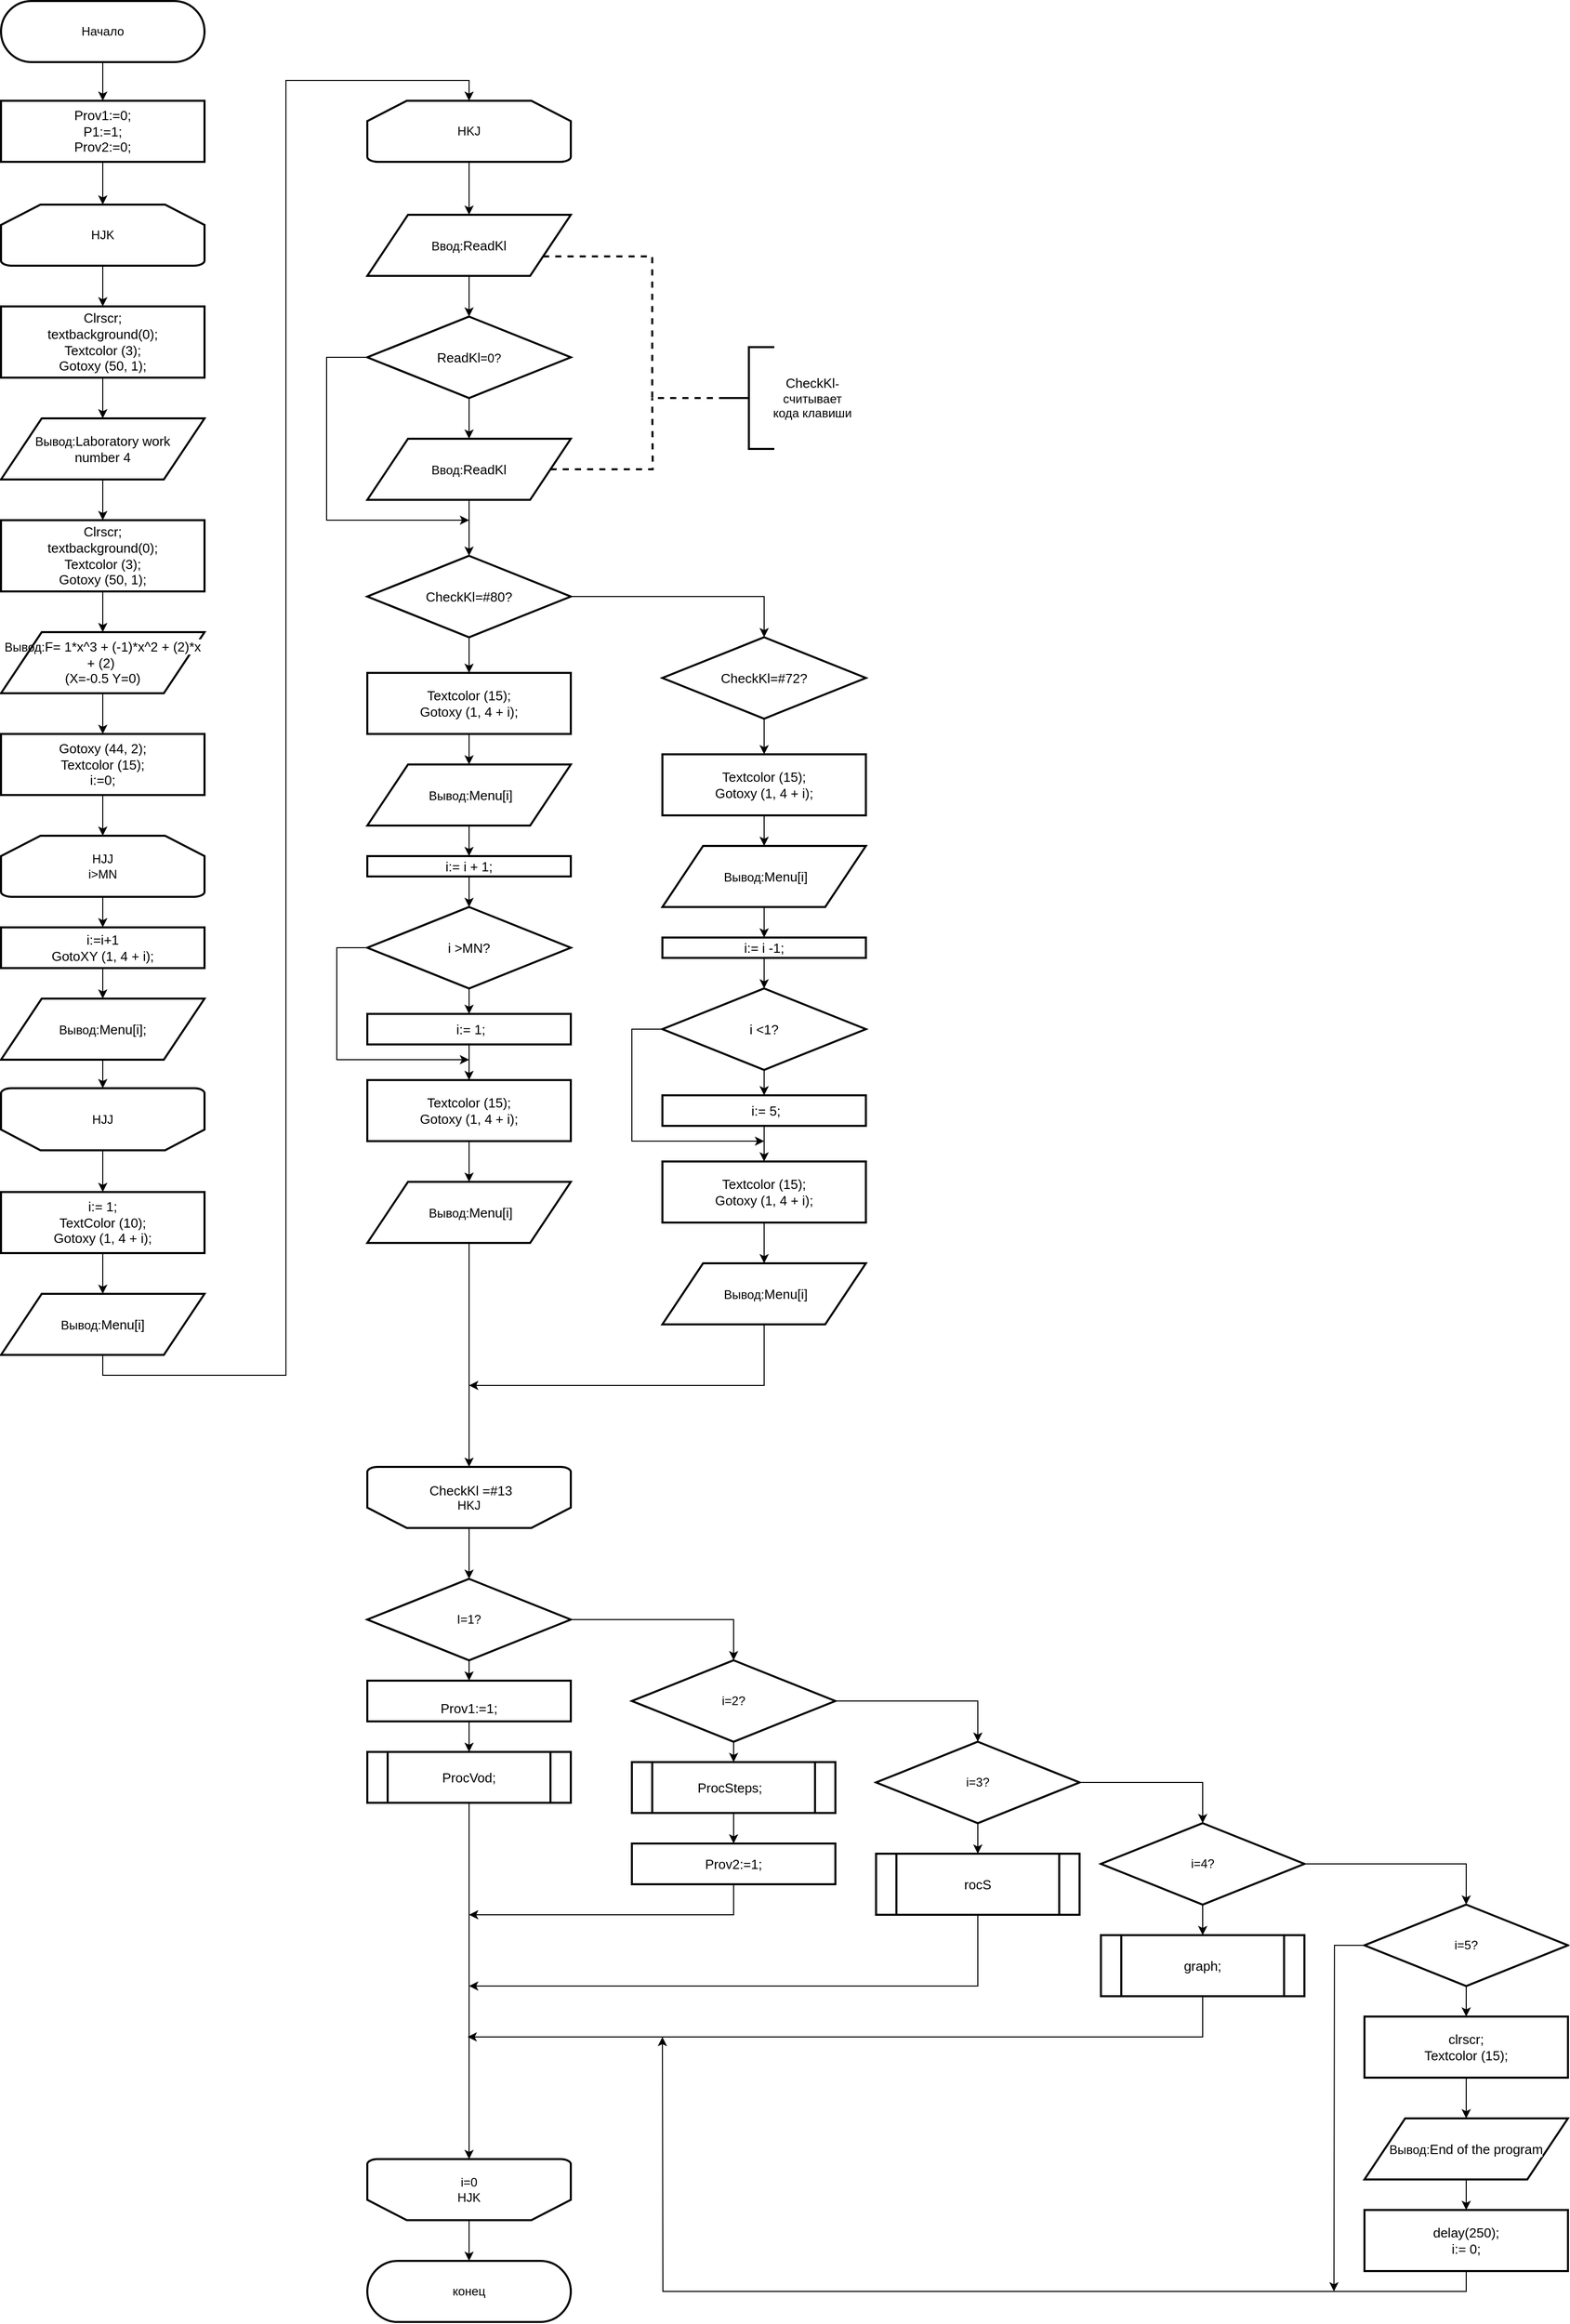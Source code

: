 <mxfile version="13.1.3" type="device"><diagram id="2mF3a3q8wfwSAJKWHWCK" name="Page-1"><mxGraphModel dx="946" dy="664" grid="1" gridSize="10" guides="1" tooltips="1" connect="1" arrows="1" fold="1" page="1" pageScale="1" pageWidth="827" pageHeight="1169" math="0" shadow="0"><root><mxCell id="0"/><mxCell id="1" parent="0"/><mxCell id="GZ_W-gZymTgOfWRK61rO-1" style="edgeStyle=orthogonalEdgeStyle;rounded=0;orthogonalLoop=1;jettySize=auto;html=1;exitX=0.5;exitY=1;exitDx=0;exitDy=0;" edge="1" parent="1" source="GZ_W-gZymTgOfWRK61rO-2" target="GZ_W-gZymTgOfWRK61rO-4"><mxGeometry relative="1" as="geometry"/></mxCell><mxCell id="GZ_W-gZymTgOfWRK61rO-2" value="Начало" style="rounded=1;whiteSpace=wrap;html=1;arcSize=50;strokeWidth=2;" vertex="1" parent="1"><mxGeometry x="150" y="140" width="200" height="60" as="geometry"/></mxCell><mxCell id="GZ_W-gZymTgOfWRK61rO-3" style="edgeStyle=orthogonalEdgeStyle;rounded=0;orthogonalLoop=1;jettySize=auto;html=1;exitX=0.5;exitY=1;exitDx=0;exitDy=0;entryX=0.5;entryY=0;entryDx=0;entryDy=0;entryPerimeter=0;" edge="1" parent="1" source="GZ_W-gZymTgOfWRK61rO-4" target="GZ_W-gZymTgOfWRK61rO-6"><mxGeometry relative="1" as="geometry"/></mxCell><mxCell id="GZ_W-gZymTgOfWRK61rO-4" value="&lt;span style=&quot;font-family: , &amp;#34;blinkmacsystemfont&amp;#34; , &amp;#34;roboto&amp;#34; , &amp;#34;open sans&amp;#34; , &amp;#34;helvetica neue&amp;#34; , &amp;#34;noto sans armenian&amp;#34; , &amp;#34;noto sans bengali&amp;#34; , &amp;#34;noto sans cherokee&amp;#34; , &amp;#34;noto sans devanagari&amp;#34; , &amp;#34;noto sans ethiopic&amp;#34; , &amp;#34;noto sans georgian&amp;#34; , &amp;#34;noto sans hebrew&amp;#34; , &amp;#34;noto sans kannada&amp;#34; , &amp;#34;noto sans khmer&amp;#34; , &amp;#34;noto sans lao&amp;#34; , &amp;#34;noto sans osmanya&amp;#34; , &amp;#34;noto sans tamil&amp;#34; , &amp;#34;noto sans telugu&amp;#34; , &amp;#34;noto sans thai&amp;#34; , sans-serif ; font-size: 13px ; text-align: left ; background-color: rgb(255 , 255 , 255)&quot;&gt;Prov1:=0;&lt;/span&gt;&lt;br style=&quot;font-family: , &amp;#34;blinkmacsystemfont&amp;#34; , &amp;#34;roboto&amp;#34; , &amp;#34;open sans&amp;#34; , &amp;#34;helvetica neue&amp;#34; , &amp;#34;noto sans armenian&amp;#34; , &amp;#34;noto sans bengali&amp;#34; , &amp;#34;noto sans cherokee&amp;#34; , &amp;#34;noto sans devanagari&amp;#34; , &amp;#34;noto sans ethiopic&amp;#34; , &amp;#34;noto sans georgian&amp;#34; , &amp;#34;noto sans hebrew&amp;#34; , &amp;#34;noto sans kannada&amp;#34; , &amp;#34;noto sans khmer&amp;#34; , &amp;#34;noto sans lao&amp;#34; , &amp;#34;noto sans osmanya&amp;#34; , &amp;#34;noto sans tamil&amp;#34; , &amp;#34;noto sans telugu&amp;#34; , &amp;#34;noto sans thai&amp;#34; , sans-serif ; font-size: 13px ; text-align: left ; background-color: rgb(255 , 255 , 255)&quot;&gt;&lt;span style=&quot;font-family: , &amp;#34;blinkmacsystemfont&amp;#34; , &amp;#34;roboto&amp;#34; , &amp;#34;open sans&amp;#34; , &amp;#34;helvetica neue&amp;#34; , &amp;#34;noto sans armenian&amp;#34; , &amp;#34;noto sans bengali&amp;#34; , &amp;#34;noto sans cherokee&amp;#34; , &amp;#34;noto sans devanagari&amp;#34; , &amp;#34;noto sans ethiopic&amp;#34; , &amp;#34;noto sans georgian&amp;#34; , &amp;#34;noto sans hebrew&amp;#34; , &amp;#34;noto sans kannada&amp;#34; , &amp;#34;noto sans khmer&amp;#34; , &amp;#34;noto sans lao&amp;#34; , &amp;#34;noto sans osmanya&amp;#34; , &amp;#34;noto sans tamil&amp;#34; , &amp;#34;noto sans telugu&amp;#34; , &amp;#34;noto sans thai&amp;#34; , sans-serif ; font-size: 13px ; text-align: left ; background-color: rgb(255 , 255 , 255)&quot;&gt;P1:=1;&lt;/span&gt;&lt;br style=&quot;font-family: , &amp;#34;blinkmacsystemfont&amp;#34; , &amp;#34;roboto&amp;#34; , &amp;#34;open sans&amp;#34; , &amp;#34;helvetica neue&amp;#34; , &amp;#34;noto sans armenian&amp;#34; , &amp;#34;noto sans bengali&amp;#34; , &amp;#34;noto sans cherokee&amp;#34; , &amp;#34;noto sans devanagari&amp;#34; , &amp;#34;noto sans ethiopic&amp;#34; , &amp;#34;noto sans georgian&amp;#34; , &amp;#34;noto sans hebrew&amp;#34; , &amp;#34;noto sans kannada&amp;#34; , &amp;#34;noto sans khmer&amp;#34; , &amp;#34;noto sans lao&amp;#34; , &amp;#34;noto sans osmanya&amp;#34; , &amp;#34;noto sans tamil&amp;#34; , &amp;#34;noto sans telugu&amp;#34; , &amp;#34;noto sans thai&amp;#34; , sans-serif ; font-size: 13px ; text-align: left ; background-color: rgb(255 , 255 , 255)&quot;&gt;&lt;span style=&quot;font-family: , &amp;#34;blinkmacsystemfont&amp;#34; , &amp;#34;roboto&amp;#34; , &amp;#34;open sans&amp;#34; , &amp;#34;helvetica neue&amp;#34; , &amp;#34;noto sans armenian&amp;#34; , &amp;#34;noto sans bengali&amp;#34; , &amp;#34;noto sans cherokee&amp;#34; , &amp;#34;noto sans devanagari&amp;#34; , &amp;#34;noto sans ethiopic&amp;#34; , &amp;#34;noto sans georgian&amp;#34; , &amp;#34;noto sans hebrew&amp;#34; , &amp;#34;noto sans kannada&amp;#34; , &amp;#34;noto sans khmer&amp;#34; , &amp;#34;noto sans lao&amp;#34; , &amp;#34;noto sans osmanya&amp;#34; , &amp;#34;noto sans tamil&amp;#34; , &amp;#34;noto sans telugu&amp;#34; , &amp;#34;noto sans thai&amp;#34; , sans-serif ; font-size: 13px ; text-align: left ; background-color: rgb(255 , 255 , 255)&quot;&gt;Prov2:=0;&lt;/span&gt;" style="rounded=0;whiteSpace=wrap;html=1;strokeWidth=2;" vertex="1" parent="1"><mxGeometry x="150" y="238" width="200" height="60" as="geometry"/></mxCell><mxCell id="GZ_W-gZymTgOfWRK61rO-5" style="edgeStyle=orthogonalEdgeStyle;rounded=0;orthogonalLoop=1;jettySize=auto;html=1;exitX=0.5;exitY=1;exitDx=0;exitDy=0;exitPerimeter=0;" edge="1" parent="1" source="GZ_W-gZymTgOfWRK61rO-6" target="GZ_W-gZymTgOfWRK61rO-8"><mxGeometry relative="1" as="geometry"/></mxCell><mxCell id="GZ_W-gZymTgOfWRK61rO-6" value="HJK" style="strokeWidth=2;html=1;shape=mxgraph.flowchart.loop_limit;whiteSpace=wrap;" vertex="1" parent="1"><mxGeometry x="150" y="340" width="200" height="60" as="geometry"/></mxCell><mxCell id="GZ_W-gZymTgOfWRK61rO-7" style="edgeStyle=orthogonalEdgeStyle;rounded=0;orthogonalLoop=1;jettySize=auto;html=1;exitX=0.5;exitY=1;exitDx=0;exitDy=0;" edge="1" parent="1" source="GZ_W-gZymTgOfWRK61rO-8" target="GZ_W-gZymTgOfWRK61rO-10"><mxGeometry relative="1" as="geometry"/></mxCell><mxCell id="GZ_W-gZymTgOfWRK61rO-8" value="&lt;span style=&quot;font-family: , &amp;#34;blinkmacsystemfont&amp;#34; , &amp;#34;roboto&amp;#34; , &amp;#34;open sans&amp;#34; , &amp;#34;helvetica neue&amp;#34; , &amp;#34;noto sans armenian&amp;#34; , &amp;#34;noto sans bengali&amp;#34; , &amp;#34;noto sans cherokee&amp;#34; , &amp;#34;noto sans devanagari&amp;#34; , &amp;#34;noto sans ethiopic&amp;#34; , &amp;#34;noto sans georgian&amp;#34; , &amp;#34;noto sans hebrew&amp;#34; , &amp;#34;noto sans kannada&amp;#34; , &amp;#34;noto sans khmer&amp;#34; , &amp;#34;noto sans lao&amp;#34; , &amp;#34;noto sans osmanya&amp;#34; , &amp;#34;noto sans tamil&amp;#34; , &amp;#34;noto sans telugu&amp;#34; , &amp;#34;noto sans thai&amp;#34; , sans-serif ; font-size: 13px ; text-align: left ; background-color: rgb(255 , 255 , 255)&quot;&gt;Clrscr;&lt;/span&gt;&lt;br style=&quot;font-family: , &amp;#34;blinkmacsystemfont&amp;#34; , &amp;#34;roboto&amp;#34; , &amp;#34;open sans&amp;#34; , &amp;#34;helvetica neue&amp;#34; , &amp;#34;noto sans armenian&amp;#34; , &amp;#34;noto sans bengali&amp;#34; , &amp;#34;noto sans cherokee&amp;#34; , &amp;#34;noto sans devanagari&amp;#34; , &amp;#34;noto sans ethiopic&amp;#34; , &amp;#34;noto sans georgian&amp;#34; , &amp;#34;noto sans hebrew&amp;#34; , &amp;#34;noto sans kannada&amp;#34; , &amp;#34;noto sans khmer&amp;#34; , &amp;#34;noto sans lao&amp;#34; , &amp;#34;noto sans osmanya&amp;#34; , &amp;#34;noto sans tamil&amp;#34; , &amp;#34;noto sans telugu&amp;#34; , &amp;#34;noto sans thai&amp;#34; , sans-serif ; font-size: 13px ; text-align: left ; background-color: rgb(255 , 255 , 255)&quot;&gt;&lt;span style=&quot;font-family: , &amp;#34;blinkmacsystemfont&amp;#34; , &amp;#34;roboto&amp;#34; , &amp;#34;open sans&amp;#34; , &amp;#34;helvetica neue&amp;#34; , &amp;#34;noto sans armenian&amp;#34; , &amp;#34;noto sans bengali&amp;#34; , &amp;#34;noto sans cherokee&amp;#34; , &amp;#34;noto sans devanagari&amp;#34; , &amp;#34;noto sans ethiopic&amp;#34; , &amp;#34;noto sans georgian&amp;#34; , &amp;#34;noto sans hebrew&amp;#34; , &amp;#34;noto sans kannada&amp;#34; , &amp;#34;noto sans khmer&amp;#34; , &amp;#34;noto sans lao&amp;#34; , &amp;#34;noto sans osmanya&amp;#34; , &amp;#34;noto sans tamil&amp;#34; , &amp;#34;noto sans telugu&amp;#34; , &amp;#34;noto sans thai&amp;#34; , sans-serif ; font-size: 13px ; text-align: left ; background-color: rgb(255 , 255 , 255)&quot;&gt;textbackground(0);&lt;/span&gt;&lt;br style=&quot;font-family: , &amp;#34;blinkmacsystemfont&amp;#34; , &amp;#34;roboto&amp;#34; , &amp;#34;open sans&amp;#34; , &amp;#34;helvetica neue&amp;#34; , &amp;#34;noto sans armenian&amp;#34; , &amp;#34;noto sans bengali&amp;#34; , &amp;#34;noto sans cherokee&amp;#34; , &amp;#34;noto sans devanagari&amp;#34; , &amp;#34;noto sans ethiopic&amp;#34; , &amp;#34;noto sans georgian&amp;#34; , &amp;#34;noto sans hebrew&amp;#34; , &amp;#34;noto sans kannada&amp;#34; , &amp;#34;noto sans khmer&amp;#34; , &amp;#34;noto sans lao&amp;#34; , &amp;#34;noto sans osmanya&amp;#34; , &amp;#34;noto sans tamil&amp;#34; , &amp;#34;noto sans telugu&amp;#34; , &amp;#34;noto sans thai&amp;#34; , sans-serif ; font-size: 13px ; text-align: left ; background-color: rgb(255 , 255 , 255)&quot;&gt;&lt;span style=&quot;font-family: , &amp;#34;blinkmacsystemfont&amp;#34; , &amp;#34;roboto&amp;#34; , &amp;#34;open sans&amp;#34; , &amp;#34;helvetica neue&amp;#34; , &amp;#34;noto sans armenian&amp;#34; , &amp;#34;noto sans bengali&amp;#34; , &amp;#34;noto sans cherokee&amp;#34; , &amp;#34;noto sans devanagari&amp;#34; , &amp;#34;noto sans ethiopic&amp;#34; , &amp;#34;noto sans georgian&amp;#34; , &amp;#34;noto sans hebrew&amp;#34; , &amp;#34;noto sans kannada&amp;#34; , &amp;#34;noto sans khmer&amp;#34; , &amp;#34;noto sans lao&amp;#34; , &amp;#34;noto sans osmanya&amp;#34; , &amp;#34;noto sans tamil&amp;#34; , &amp;#34;noto sans telugu&amp;#34; , &amp;#34;noto sans thai&amp;#34; , sans-serif ; font-size: 13px ; text-align: left ; background-color: rgb(255 , 255 , 255)&quot;&gt;Textcolor (3);&lt;/span&gt;&lt;br style=&quot;font-family: , &amp;#34;blinkmacsystemfont&amp;#34; , &amp;#34;roboto&amp;#34; , &amp;#34;open sans&amp;#34; , &amp;#34;helvetica neue&amp;#34; , &amp;#34;noto sans armenian&amp;#34; , &amp;#34;noto sans bengali&amp;#34; , &amp;#34;noto sans cherokee&amp;#34; , &amp;#34;noto sans devanagari&amp;#34; , &amp;#34;noto sans ethiopic&amp;#34; , &amp;#34;noto sans georgian&amp;#34; , &amp;#34;noto sans hebrew&amp;#34; , &amp;#34;noto sans kannada&amp;#34; , &amp;#34;noto sans khmer&amp;#34; , &amp;#34;noto sans lao&amp;#34; , &amp;#34;noto sans osmanya&amp;#34; , &amp;#34;noto sans tamil&amp;#34; , &amp;#34;noto sans telugu&amp;#34; , &amp;#34;noto sans thai&amp;#34; , sans-serif ; font-size: 13px ; text-align: left ; background-color: rgb(255 , 255 , 255)&quot;&gt;&lt;span style=&quot;font-family: , &amp;#34;blinkmacsystemfont&amp;#34; , &amp;#34;roboto&amp;#34; , &amp;#34;open sans&amp;#34; , &amp;#34;helvetica neue&amp;#34; , &amp;#34;noto sans armenian&amp;#34; , &amp;#34;noto sans bengali&amp;#34; , &amp;#34;noto sans cherokee&amp;#34; , &amp;#34;noto sans devanagari&amp;#34; , &amp;#34;noto sans ethiopic&amp;#34; , &amp;#34;noto sans georgian&amp;#34; , &amp;#34;noto sans hebrew&amp;#34; , &amp;#34;noto sans kannada&amp;#34; , &amp;#34;noto sans khmer&amp;#34; , &amp;#34;noto sans lao&amp;#34; , &amp;#34;noto sans osmanya&amp;#34; , &amp;#34;noto sans tamil&amp;#34; , &amp;#34;noto sans telugu&amp;#34; , &amp;#34;noto sans thai&amp;#34; , sans-serif ; font-size: 13px ; text-align: left ; background-color: rgb(255 , 255 , 255)&quot;&gt;Gotoxy (50, 1);&lt;/span&gt;" style="rounded=0;whiteSpace=wrap;html=1;strokeWidth=2;" vertex="1" parent="1"><mxGeometry x="150" y="440" width="200" height="70" as="geometry"/></mxCell><mxCell id="GZ_W-gZymTgOfWRK61rO-9" style="edgeStyle=orthogonalEdgeStyle;rounded=0;orthogonalLoop=1;jettySize=auto;html=1;exitX=0.5;exitY=1;exitDx=0;exitDy=0;" edge="1" parent="1" source="GZ_W-gZymTgOfWRK61rO-10" target="GZ_W-gZymTgOfWRK61rO-12"><mxGeometry relative="1" as="geometry"/></mxCell><mxCell id="GZ_W-gZymTgOfWRK61rO-10" value="Вывод:&lt;span style=&quot;font-family: , &amp;#34;blinkmacsystemfont&amp;#34; , &amp;#34;roboto&amp;#34; , &amp;#34;open sans&amp;#34; , &amp;#34;helvetica neue&amp;#34; , &amp;#34;noto sans armenian&amp;#34; , &amp;#34;noto sans bengali&amp;#34; , &amp;#34;noto sans cherokee&amp;#34; , &amp;#34;noto sans devanagari&amp;#34; , &amp;#34;noto sans ethiopic&amp;#34; , &amp;#34;noto sans georgian&amp;#34; , &amp;#34;noto sans hebrew&amp;#34; , &amp;#34;noto sans kannada&amp;#34; , &amp;#34;noto sans khmer&amp;#34; , &amp;#34;noto sans lao&amp;#34; , &amp;#34;noto sans osmanya&amp;#34; , &amp;#34;noto sans tamil&amp;#34; , &amp;#34;noto sans telugu&amp;#34; , &amp;#34;noto sans thai&amp;#34; , sans-serif ; font-size: 13px ; text-align: left ; background-color: rgb(255 , 255 , 255)&quot;&gt;Laboratory work &lt;br&gt;number 4&lt;/span&gt;" style="shape=parallelogram;perimeter=parallelogramPerimeter;whiteSpace=wrap;html=1;strokeWidth=2;" vertex="1" parent="1"><mxGeometry x="150" y="550" width="200" height="60" as="geometry"/></mxCell><mxCell id="GZ_W-gZymTgOfWRK61rO-11" style="edgeStyle=orthogonalEdgeStyle;rounded=0;orthogonalLoop=1;jettySize=auto;html=1;exitX=0.5;exitY=1;exitDx=0;exitDy=0;" edge="1" parent="1" source="GZ_W-gZymTgOfWRK61rO-12" target="GZ_W-gZymTgOfWRK61rO-14"><mxGeometry relative="1" as="geometry"/></mxCell><mxCell id="GZ_W-gZymTgOfWRK61rO-12" value="&lt;span style=&quot;font-family: , &amp;#34;blinkmacsystemfont&amp;#34; , &amp;#34;roboto&amp;#34; , &amp;#34;open sans&amp;#34; , &amp;#34;helvetica neue&amp;#34; , &amp;#34;noto sans armenian&amp;#34; , &amp;#34;noto sans bengali&amp;#34; , &amp;#34;noto sans cherokee&amp;#34; , &amp;#34;noto sans devanagari&amp;#34; , &amp;#34;noto sans ethiopic&amp;#34; , &amp;#34;noto sans georgian&amp;#34; , &amp;#34;noto sans hebrew&amp;#34; , &amp;#34;noto sans kannada&amp;#34; , &amp;#34;noto sans khmer&amp;#34; , &amp;#34;noto sans lao&amp;#34; , &amp;#34;noto sans osmanya&amp;#34; , &amp;#34;noto sans tamil&amp;#34; , &amp;#34;noto sans telugu&amp;#34; , &amp;#34;noto sans thai&amp;#34; , sans-serif ; font-size: 13px ; text-align: left ; background-color: rgb(255 , 255 , 255)&quot;&gt;Clrscr;&lt;/span&gt;&lt;br style=&quot;font-family: , &amp;#34;blinkmacsystemfont&amp;#34; , &amp;#34;roboto&amp;#34; , &amp;#34;open sans&amp;#34; , &amp;#34;helvetica neue&amp;#34; , &amp;#34;noto sans armenian&amp;#34; , &amp;#34;noto sans bengali&amp;#34; , &amp;#34;noto sans cherokee&amp;#34; , &amp;#34;noto sans devanagari&amp;#34; , &amp;#34;noto sans ethiopic&amp;#34; , &amp;#34;noto sans georgian&amp;#34; , &amp;#34;noto sans hebrew&amp;#34; , &amp;#34;noto sans kannada&amp;#34; , &amp;#34;noto sans khmer&amp;#34; , &amp;#34;noto sans lao&amp;#34; , &amp;#34;noto sans osmanya&amp;#34; , &amp;#34;noto sans tamil&amp;#34; , &amp;#34;noto sans telugu&amp;#34; , &amp;#34;noto sans thai&amp;#34; , sans-serif ; font-size: 13px ; text-align: left ; background-color: rgb(255 , 255 , 255)&quot;&gt;&lt;span style=&quot;font-family: , &amp;#34;blinkmacsystemfont&amp;#34; , &amp;#34;roboto&amp;#34; , &amp;#34;open sans&amp;#34; , &amp;#34;helvetica neue&amp;#34; , &amp;#34;noto sans armenian&amp;#34; , &amp;#34;noto sans bengali&amp;#34; , &amp;#34;noto sans cherokee&amp;#34; , &amp;#34;noto sans devanagari&amp;#34; , &amp;#34;noto sans ethiopic&amp;#34; , &amp;#34;noto sans georgian&amp;#34; , &amp;#34;noto sans hebrew&amp;#34; , &amp;#34;noto sans kannada&amp;#34; , &amp;#34;noto sans khmer&amp;#34; , &amp;#34;noto sans lao&amp;#34; , &amp;#34;noto sans osmanya&amp;#34; , &amp;#34;noto sans tamil&amp;#34; , &amp;#34;noto sans telugu&amp;#34; , &amp;#34;noto sans thai&amp;#34; , sans-serif ; font-size: 13px ; text-align: left ; background-color: rgb(255 , 255 , 255)&quot;&gt;textbackground(0);&lt;/span&gt;&lt;br style=&quot;font-family: , &amp;#34;blinkmacsystemfont&amp;#34; , &amp;#34;roboto&amp;#34; , &amp;#34;open sans&amp;#34; , &amp;#34;helvetica neue&amp;#34; , &amp;#34;noto sans armenian&amp;#34; , &amp;#34;noto sans bengali&amp;#34; , &amp;#34;noto sans cherokee&amp;#34; , &amp;#34;noto sans devanagari&amp;#34; , &amp;#34;noto sans ethiopic&amp;#34; , &amp;#34;noto sans georgian&amp;#34; , &amp;#34;noto sans hebrew&amp;#34; , &amp;#34;noto sans kannada&amp;#34; , &amp;#34;noto sans khmer&amp;#34; , &amp;#34;noto sans lao&amp;#34; , &amp;#34;noto sans osmanya&amp;#34; , &amp;#34;noto sans tamil&amp;#34; , &amp;#34;noto sans telugu&amp;#34; , &amp;#34;noto sans thai&amp;#34; , sans-serif ; font-size: 13px ; text-align: left ; background-color: rgb(255 , 255 , 255)&quot;&gt;&lt;span style=&quot;font-family: , &amp;#34;blinkmacsystemfont&amp;#34; , &amp;#34;roboto&amp;#34; , &amp;#34;open sans&amp;#34; , &amp;#34;helvetica neue&amp;#34; , &amp;#34;noto sans armenian&amp;#34; , &amp;#34;noto sans bengali&amp;#34; , &amp;#34;noto sans cherokee&amp;#34; , &amp;#34;noto sans devanagari&amp;#34; , &amp;#34;noto sans ethiopic&amp;#34; , &amp;#34;noto sans georgian&amp;#34; , &amp;#34;noto sans hebrew&amp;#34; , &amp;#34;noto sans kannada&amp;#34; , &amp;#34;noto sans khmer&amp;#34; , &amp;#34;noto sans lao&amp;#34; , &amp;#34;noto sans osmanya&amp;#34; , &amp;#34;noto sans tamil&amp;#34; , &amp;#34;noto sans telugu&amp;#34; , &amp;#34;noto sans thai&amp;#34; , sans-serif ; font-size: 13px ; text-align: left ; background-color: rgb(255 , 255 , 255)&quot;&gt;Textcolor (3);&lt;/span&gt;&lt;br style=&quot;font-family: , &amp;#34;blinkmacsystemfont&amp;#34; , &amp;#34;roboto&amp;#34; , &amp;#34;open sans&amp;#34; , &amp;#34;helvetica neue&amp;#34; , &amp;#34;noto sans armenian&amp;#34; , &amp;#34;noto sans bengali&amp;#34; , &amp;#34;noto sans cherokee&amp;#34; , &amp;#34;noto sans devanagari&amp;#34; , &amp;#34;noto sans ethiopic&amp;#34; , &amp;#34;noto sans georgian&amp;#34; , &amp;#34;noto sans hebrew&amp;#34; , &amp;#34;noto sans kannada&amp;#34; , &amp;#34;noto sans khmer&amp;#34; , &amp;#34;noto sans lao&amp;#34; , &amp;#34;noto sans osmanya&amp;#34; , &amp;#34;noto sans tamil&amp;#34; , &amp;#34;noto sans telugu&amp;#34; , &amp;#34;noto sans thai&amp;#34; , sans-serif ; font-size: 13px ; text-align: left ; background-color: rgb(255 , 255 , 255)&quot;&gt;&lt;span style=&quot;font-family: , &amp;#34;blinkmacsystemfont&amp;#34; , &amp;#34;roboto&amp;#34; , &amp;#34;open sans&amp;#34; , &amp;#34;helvetica neue&amp;#34; , &amp;#34;noto sans armenian&amp;#34; , &amp;#34;noto sans bengali&amp;#34; , &amp;#34;noto sans cherokee&amp;#34; , &amp;#34;noto sans devanagari&amp;#34; , &amp;#34;noto sans ethiopic&amp;#34; , &amp;#34;noto sans georgian&amp;#34; , &amp;#34;noto sans hebrew&amp;#34; , &amp;#34;noto sans kannada&amp;#34; , &amp;#34;noto sans khmer&amp;#34; , &amp;#34;noto sans lao&amp;#34; , &amp;#34;noto sans osmanya&amp;#34; , &amp;#34;noto sans tamil&amp;#34; , &amp;#34;noto sans telugu&amp;#34; , &amp;#34;noto sans thai&amp;#34; , sans-serif ; font-size: 13px ; text-align: left ; background-color: rgb(255 , 255 , 255)&quot;&gt;Gotoxy (50, 1);&lt;/span&gt;" style="rounded=0;whiteSpace=wrap;html=1;strokeWidth=2;" vertex="1" parent="1"><mxGeometry x="150" y="650" width="200" height="70" as="geometry"/></mxCell><mxCell id="GZ_W-gZymTgOfWRK61rO-13" style="edgeStyle=orthogonalEdgeStyle;rounded=0;orthogonalLoop=1;jettySize=auto;html=1;exitX=0.5;exitY=1;exitDx=0;exitDy=0;" edge="1" parent="1" source="GZ_W-gZymTgOfWRK61rO-14" target="GZ_W-gZymTgOfWRK61rO-16"><mxGeometry relative="1" as="geometry"/></mxCell><mxCell id="GZ_W-gZymTgOfWRK61rO-14" value="Вывод:&lt;span style=&quot;font-family: , &amp;#34;blinkmacsystemfont&amp;#34; , &amp;#34;roboto&amp;#34; , &amp;#34;open sans&amp;#34; , &amp;#34;helvetica neue&amp;#34; , &amp;#34;noto sans armenian&amp;#34; , &amp;#34;noto sans bengali&amp;#34; , &amp;#34;noto sans cherokee&amp;#34; , &amp;#34;noto sans devanagari&amp;#34; , &amp;#34;noto sans ethiopic&amp;#34; , &amp;#34;noto sans georgian&amp;#34; , &amp;#34;noto sans hebrew&amp;#34; , &amp;#34;noto sans kannada&amp;#34; , &amp;#34;noto sans khmer&amp;#34; , &amp;#34;noto sans lao&amp;#34; , &amp;#34;noto sans osmanya&amp;#34; , &amp;#34;noto sans tamil&amp;#34; , &amp;#34;noto sans telugu&amp;#34; , &amp;#34;noto sans thai&amp;#34; , sans-serif ; font-size: 13px ; text-align: left ; background-color: rgb(255 , 255 , 255)&quot;&gt;F=&amp;nbsp;&lt;/span&gt;&lt;span style=&quot;font-family: , &amp;#34;blinkmacsystemfont&amp;#34; , &amp;#34;roboto&amp;#34; , &amp;#34;open sans&amp;#34; , &amp;#34;helvetica neue&amp;#34; , &amp;#34;noto sans armenian&amp;#34; , &amp;#34;noto sans bengali&amp;#34; , &amp;#34;noto sans cherokee&amp;#34; , &amp;#34;noto sans devanagari&amp;#34; , &amp;#34;noto sans ethiopic&amp;#34; , &amp;#34;noto sans georgian&amp;#34; , &amp;#34;noto sans hebrew&amp;#34; , &amp;#34;noto sans kannada&amp;#34; , &amp;#34;noto sans khmer&amp;#34; , &amp;#34;noto sans lao&amp;#34; , &amp;#34;noto sans osmanya&amp;#34; , &amp;#34;noto sans tamil&amp;#34; , &amp;#34;noto sans telugu&amp;#34; , &amp;#34;noto sans thai&amp;#34; , sans-serif ; font-size: 13px ; text-align: left ; background-color: rgb(255 , 255 , 255)&quot;&gt;1*x^3 + (-1)*x^2 + (2)*x + (2)&lt;/span&gt;&lt;span style=&quot;font-family: , &amp;#34;blinkmacsystemfont&amp;#34; , &amp;#34;roboto&amp;#34; , &amp;#34;open sans&amp;#34; , &amp;#34;helvetica neue&amp;#34; , &amp;#34;noto sans armenian&amp;#34; , &amp;#34;noto sans bengali&amp;#34; , &amp;#34;noto sans cherokee&amp;#34; , &amp;#34;noto sans devanagari&amp;#34; , &amp;#34;noto sans ethiopic&amp;#34; , &amp;#34;noto sans georgian&amp;#34; , &amp;#34;noto sans hebrew&amp;#34; , &amp;#34;noto sans kannada&amp;#34; , &amp;#34;noto sans khmer&amp;#34; , &amp;#34;noto sans lao&amp;#34; , &amp;#34;noto sans osmanya&amp;#34; , &amp;#34;noto sans tamil&amp;#34; , &amp;#34;noto sans telugu&amp;#34; , &amp;#34;noto sans thai&amp;#34; , sans-serif ; font-size: 13px ; text-align: left ; background-color: rgb(255 , 255 , 255)&quot;&gt;&amp;nbsp;&lt;br&gt;(X=-0.5 Y=0)&lt;/span&gt;&lt;span style=&quot;font-family: , &amp;#34;blinkmacsystemfont&amp;#34; , &amp;#34;roboto&amp;#34; , &amp;#34;open sans&amp;#34; , &amp;#34;helvetica neue&amp;#34; , &amp;#34;noto sans armenian&amp;#34; , &amp;#34;noto sans bengali&amp;#34; , &amp;#34;noto sans cherokee&amp;#34; , &amp;#34;noto sans devanagari&amp;#34; , &amp;#34;noto sans ethiopic&amp;#34; , &amp;#34;noto sans georgian&amp;#34; , &amp;#34;noto sans hebrew&amp;#34; , &amp;#34;noto sans kannada&amp;#34; , &amp;#34;noto sans khmer&amp;#34; , &amp;#34;noto sans lao&amp;#34; , &amp;#34;noto sans osmanya&amp;#34; , &amp;#34;noto sans tamil&amp;#34; , &amp;#34;noto sans telugu&amp;#34; , &amp;#34;noto sans thai&amp;#34; , sans-serif ; font-size: 13px ; text-align: left ; background-color: rgb(255 , 255 , 255)&quot;&gt;&lt;br&gt;&lt;/span&gt;" style="shape=parallelogram;perimeter=parallelogramPerimeter;whiteSpace=wrap;html=1;strokeWidth=2;" vertex="1" parent="1"><mxGeometry x="150" y="760" width="200" height="60" as="geometry"/></mxCell><mxCell id="GZ_W-gZymTgOfWRK61rO-15" style="edgeStyle=orthogonalEdgeStyle;rounded=0;orthogonalLoop=1;jettySize=auto;html=1;exitX=0.5;exitY=1;exitDx=0;exitDy=0;entryX=0.5;entryY=0;entryDx=0;entryDy=0;entryPerimeter=0;" edge="1" parent="1" source="GZ_W-gZymTgOfWRK61rO-16" target="GZ_W-gZymTgOfWRK61rO-18"><mxGeometry relative="1" as="geometry"/></mxCell><mxCell id="GZ_W-gZymTgOfWRK61rO-16" value="&lt;span style=&quot;font-family: , &amp;#34;blinkmacsystemfont&amp;#34; , &amp;#34;roboto&amp;#34; , &amp;#34;open sans&amp;#34; , &amp;#34;helvetica neue&amp;#34; , &amp;#34;noto sans armenian&amp;#34; , &amp;#34;noto sans bengali&amp;#34; , &amp;#34;noto sans cherokee&amp;#34; , &amp;#34;noto sans devanagari&amp;#34; , &amp;#34;noto sans ethiopic&amp;#34; , &amp;#34;noto sans georgian&amp;#34; , &amp;#34;noto sans hebrew&amp;#34; , &amp;#34;noto sans kannada&amp;#34; , &amp;#34;noto sans khmer&amp;#34; , &amp;#34;noto sans lao&amp;#34; , &amp;#34;noto sans osmanya&amp;#34; , &amp;#34;noto sans tamil&amp;#34; , &amp;#34;noto sans telugu&amp;#34; , &amp;#34;noto sans thai&amp;#34; , sans-serif ; font-size: 13px ; text-align: left ; background-color: rgb(255 , 255 , 255)&quot;&gt;Gotoxy (44, 2);&lt;/span&gt;&lt;br style=&quot;font-family: , &amp;#34;blinkmacsystemfont&amp;#34; , &amp;#34;roboto&amp;#34; , &amp;#34;open sans&amp;#34; , &amp;#34;helvetica neue&amp;#34; , &amp;#34;noto sans armenian&amp;#34; , &amp;#34;noto sans bengali&amp;#34; , &amp;#34;noto sans cherokee&amp;#34; , &amp;#34;noto sans devanagari&amp;#34; , &amp;#34;noto sans ethiopic&amp;#34; , &amp;#34;noto sans georgian&amp;#34; , &amp;#34;noto sans hebrew&amp;#34; , &amp;#34;noto sans kannada&amp;#34; , &amp;#34;noto sans khmer&amp;#34; , &amp;#34;noto sans lao&amp;#34; , &amp;#34;noto sans osmanya&amp;#34; , &amp;#34;noto sans tamil&amp;#34; , &amp;#34;noto sans telugu&amp;#34; , &amp;#34;noto sans thai&amp;#34; , sans-serif ; font-size: 13px ; text-align: left ; background-color: rgb(255 , 255 , 255)&quot;&gt;&lt;span style=&quot;font-family: , &amp;#34;blinkmacsystemfont&amp;#34; , &amp;#34;roboto&amp;#34; , &amp;#34;open sans&amp;#34; , &amp;#34;helvetica neue&amp;#34; , &amp;#34;noto sans armenian&amp;#34; , &amp;#34;noto sans bengali&amp;#34; , &amp;#34;noto sans cherokee&amp;#34; , &amp;#34;noto sans devanagari&amp;#34; , &amp;#34;noto sans ethiopic&amp;#34; , &amp;#34;noto sans georgian&amp;#34; , &amp;#34;noto sans hebrew&amp;#34; , &amp;#34;noto sans kannada&amp;#34; , &amp;#34;noto sans khmer&amp;#34; , &amp;#34;noto sans lao&amp;#34; , &amp;#34;noto sans osmanya&amp;#34; , &amp;#34;noto sans tamil&amp;#34; , &amp;#34;noto sans telugu&amp;#34; , &amp;#34;noto sans thai&amp;#34; , sans-serif ; font-size: 13px ; text-align: left ; background-color: rgb(255 , 255 , 255)&quot;&gt;Textcolor (15);&lt;br&gt;i:=0;&lt;br&gt;&lt;/span&gt;" style="rounded=0;whiteSpace=wrap;html=1;strokeWidth=2;" vertex="1" parent="1"><mxGeometry x="150" y="860" width="200" height="60" as="geometry"/></mxCell><mxCell id="GZ_W-gZymTgOfWRK61rO-17" style="edgeStyle=orthogonalEdgeStyle;rounded=0;orthogonalLoop=1;jettySize=auto;html=1;exitX=0.5;exitY=1;exitDx=0;exitDy=0;exitPerimeter=0;" edge="1" parent="1" source="GZ_W-gZymTgOfWRK61rO-18" target="GZ_W-gZymTgOfWRK61rO-20"><mxGeometry relative="1" as="geometry"/></mxCell><mxCell id="GZ_W-gZymTgOfWRK61rO-18" value="HJJ&lt;br&gt;i&amp;gt;MN" style="strokeWidth=2;html=1;shape=mxgraph.flowchart.loop_limit;whiteSpace=wrap;" vertex="1" parent="1"><mxGeometry x="150" y="960" width="200" height="60" as="geometry"/></mxCell><mxCell id="GZ_W-gZymTgOfWRK61rO-19" style="edgeStyle=orthogonalEdgeStyle;rounded=0;orthogonalLoop=1;jettySize=auto;html=1;exitX=0.5;exitY=1;exitDx=0;exitDy=0;" edge="1" parent="1" source="GZ_W-gZymTgOfWRK61rO-20" target="GZ_W-gZymTgOfWRK61rO-22"><mxGeometry relative="1" as="geometry"/></mxCell><mxCell id="GZ_W-gZymTgOfWRK61rO-20" value="&lt;span style=&quot;font-family: , &amp;#34;blinkmacsystemfont&amp;#34; , &amp;#34;roboto&amp;#34; , &amp;#34;open sans&amp;#34; , &amp;#34;helvetica neue&amp;#34; , &amp;#34;noto sans armenian&amp;#34; , &amp;#34;noto sans bengali&amp;#34; , &amp;#34;noto sans cherokee&amp;#34; , &amp;#34;noto sans devanagari&amp;#34; , &amp;#34;noto sans ethiopic&amp;#34; , &amp;#34;noto sans georgian&amp;#34; , &amp;#34;noto sans hebrew&amp;#34; , &amp;#34;noto sans kannada&amp;#34; , &amp;#34;noto sans khmer&amp;#34; , &amp;#34;noto sans lao&amp;#34; , &amp;#34;noto sans osmanya&amp;#34; , &amp;#34;noto sans tamil&amp;#34; , &amp;#34;noto sans telugu&amp;#34; , &amp;#34;noto sans thai&amp;#34; , sans-serif ; font-size: 13px ; text-align: left ; background-color: rgb(255 , 255 , 255)&quot;&gt;i:=i+1&lt;br&gt;GotoXY (1, 4 + i);&lt;/span&gt;" style="rounded=0;whiteSpace=wrap;html=1;strokeWidth=2;" vertex="1" parent="1"><mxGeometry x="150" y="1050" width="200" height="40" as="geometry"/></mxCell><mxCell id="GZ_W-gZymTgOfWRK61rO-21" style="edgeStyle=orthogonalEdgeStyle;rounded=0;orthogonalLoop=1;jettySize=auto;html=1;exitX=0.5;exitY=1;exitDx=0;exitDy=0;" edge="1" parent="1" source="GZ_W-gZymTgOfWRK61rO-22" target="GZ_W-gZymTgOfWRK61rO-24"><mxGeometry relative="1" as="geometry"/></mxCell><mxCell id="GZ_W-gZymTgOfWRK61rO-22" value="Вывод:&lt;span style=&quot;font-family: , &amp;#34;blinkmacsystemfont&amp;#34; , &amp;#34;roboto&amp;#34; , &amp;#34;open sans&amp;#34; , &amp;#34;helvetica neue&amp;#34; , &amp;#34;noto sans armenian&amp;#34; , &amp;#34;noto sans bengali&amp;#34; , &amp;#34;noto sans cherokee&amp;#34; , &amp;#34;noto sans devanagari&amp;#34; , &amp;#34;noto sans ethiopic&amp;#34; , &amp;#34;noto sans georgian&amp;#34; , &amp;#34;noto sans hebrew&amp;#34; , &amp;#34;noto sans kannada&amp;#34; , &amp;#34;noto sans khmer&amp;#34; , &amp;#34;noto sans lao&amp;#34; , &amp;#34;noto sans osmanya&amp;#34; , &amp;#34;noto sans tamil&amp;#34; , &amp;#34;noto sans telugu&amp;#34; , &amp;#34;noto sans thai&amp;#34; , sans-serif ; font-size: 13px ; text-align: left ; background-color: rgb(255 , 255 , 255)&quot;&gt;Menu[i];&lt;/span&gt;&lt;span style=&quot;font-family: , &amp;#34;blinkmacsystemfont&amp;#34; , &amp;#34;roboto&amp;#34; , &amp;#34;open sans&amp;#34; , &amp;#34;helvetica neue&amp;#34; , &amp;#34;noto sans armenian&amp;#34; , &amp;#34;noto sans bengali&amp;#34; , &amp;#34;noto sans cherokee&amp;#34; , &amp;#34;noto sans devanagari&amp;#34; , &amp;#34;noto sans ethiopic&amp;#34; , &amp;#34;noto sans georgian&amp;#34; , &amp;#34;noto sans hebrew&amp;#34; , &amp;#34;noto sans kannada&amp;#34; , &amp;#34;noto sans khmer&amp;#34; , &amp;#34;noto sans lao&amp;#34; , &amp;#34;noto sans osmanya&amp;#34; , &amp;#34;noto sans tamil&amp;#34; , &amp;#34;noto sans telugu&amp;#34; , &amp;#34;noto sans thai&amp;#34; , sans-serif ; font-size: 13px ; text-align: left ; background-color: rgb(255 , 255 , 255)&quot;&gt;&lt;br&gt;&lt;/span&gt;" style="shape=parallelogram;perimeter=parallelogramPerimeter;whiteSpace=wrap;html=1;strokeWidth=2;" vertex="1" parent="1"><mxGeometry x="150" y="1120" width="200" height="60" as="geometry"/></mxCell><mxCell id="GZ_W-gZymTgOfWRK61rO-23" style="edgeStyle=orthogonalEdgeStyle;rounded=0;orthogonalLoop=1;jettySize=auto;html=1;exitX=0.5;exitY=0;exitDx=0;exitDy=0;exitPerimeter=0;" edge="1" parent="1" source="GZ_W-gZymTgOfWRK61rO-24" target="GZ_W-gZymTgOfWRK61rO-26"><mxGeometry relative="1" as="geometry"/></mxCell><mxCell id="GZ_W-gZymTgOfWRK61rO-24" value="HJJ" style="strokeWidth=2;html=1;shape=mxgraph.flowchart.loop_limit;whiteSpace=wrap;direction=west;" vertex="1" parent="1"><mxGeometry x="150" y="1208" width="200" height="61" as="geometry"/></mxCell><mxCell id="GZ_W-gZymTgOfWRK61rO-25" style="edgeStyle=orthogonalEdgeStyle;rounded=0;orthogonalLoop=1;jettySize=auto;html=1;exitX=0.5;exitY=1;exitDx=0;exitDy=0;" edge="1" parent="1" source="GZ_W-gZymTgOfWRK61rO-26" target="GZ_W-gZymTgOfWRK61rO-28"><mxGeometry relative="1" as="geometry"/></mxCell><mxCell id="GZ_W-gZymTgOfWRK61rO-26" value="&lt;span style=&quot;font-family: , &amp;#34;blinkmacsystemfont&amp;#34; , &amp;#34;roboto&amp;#34; , &amp;#34;open sans&amp;#34; , &amp;#34;helvetica neue&amp;#34; , &amp;#34;noto sans armenian&amp;#34; , &amp;#34;noto sans bengali&amp;#34; , &amp;#34;noto sans cherokee&amp;#34; , &amp;#34;noto sans devanagari&amp;#34; , &amp;#34;noto sans ethiopic&amp;#34; , &amp;#34;noto sans georgian&amp;#34; , &amp;#34;noto sans hebrew&amp;#34; , &amp;#34;noto sans kannada&amp;#34; , &amp;#34;noto sans khmer&amp;#34; , &amp;#34;noto sans lao&amp;#34; , &amp;#34;noto sans osmanya&amp;#34; , &amp;#34;noto sans tamil&amp;#34; , &amp;#34;noto sans telugu&amp;#34; , &amp;#34;noto sans thai&amp;#34; , sans-serif ; font-size: 13px ; text-align: left ; background-color: rgb(255 , 255 , 255)&quot;&gt;i:= 1;&lt;/span&gt;&lt;br style=&quot;font-family: , &amp;#34;blinkmacsystemfont&amp;#34; , &amp;#34;roboto&amp;#34; , &amp;#34;open sans&amp;#34; , &amp;#34;helvetica neue&amp;#34; , &amp;#34;noto sans armenian&amp;#34; , &amp;#34;noto sans bengali&amp;#34; , &amp;#34;noto sans cherokee&amp;#34; , &amp;#34;noto sans devanagari&amp;#34; , &amp;#34;noto sans ethiopic&amp;#34; , &amp;#34;noto sans georgian&amp;#34; , &amp;#34;noto sans hebrew&amp;#34; , &amp;#34;noto sans kannada&amp;#34; , &amp;#34;noto sans khmer&amp;#34; , &amp;#34;noto sans lao&amp;#34; , &amp;#34;noto sans osmanya&amp;#34; , &amp;#34;noto sans tamil&amp;#34; , &amp;#34;noto sans telugu&amp;#34; , &amp;#34;noto sans thai&amp;#34; , sans-serif ; font-size: 13px ; text-align: left ; background-color: rgb(255 , 255 , 255)&quot;&gt;&lt;span style=&quot;font-family: , &amp;#34;blinkmacsystemfont&amp;#34; , &amp;#34;roboto&amp;#34; , &amp;#34;open sans&amp;#34; , &amp;#34;helvetica neue&amp;#34; , &amp;#34;noto sans armenian&amp;#34; , &amp;#34;noto sans bengali&amp;#34; , &amp;#34;noto sans cherokee&amp;#34; , &amp;#34;noto sans devanagari&amp;#34; , &amp;#34;noto sans ethiopic&amp;#34; , &amp;#34;noto sans georgian&amp;#34; , &amp;#34;noto sans hebrew&amp;#34; , &amp;#34;noto sans kannada&amp;#34; , &amp;#34;noto sans khmer&amp;#34; , &amp;#34;noto sans lao&amp;#34; , &amp;#34;noto sans osmanya&amp;#34; , &amp;#34;noto sans tamil&amp;#34; , &amp;#34;noto sans telugu&amp;#34; , &amp;#34;noto sans thai&amp;#34; , sans-serif ; font-size: 13px ; text-align: left ; background-color: rgb(255 , 255 , 255)&quot;&gt;TextColor (10);&lt;/span&gt;&lt;br style=&quot;font-family: , &amp;#34;blinkmacsystemfont&amp;#34; , &amp;#34;roboto&amp;#34; , &amp;#34;open sans&amp;#34; , &amp;#34;helvetica neue&amp;#34; , &amp;#34;noto sans armenian&amp;#34; , &amp;#34;noto sans bengali&amp;#34; , &amp;#34;noto sans cherokee&amp;#34; , &amp;#34;noto sans devanagari&amp;#34; , &amp;#34;noto sans ethiopic&amp;#34; , &amp;#34;noto sans georgian&amp;#34; , &amp;#34;noto sans hebrew&amp;#34; , &amp;#34;noto sans kannada&amp;#34; , &amp;#34;noto sans khmer&amp;#34; , &amp;#34;noto sans lao&amp;#34; , &amp;#34;noto sans osmanya&amp;#34; , &amp;#34;noto sans tamil&amp;#34; , &amp;#34;noto sans telugu&amp;#34; , &amp;#34;noto sans thai&amp;#34; , sans-serif ; font-size: 13px ; text-align: left ; background-color: rgb(255 , 255 , 255)&quot;&gt;&lt;span style=&quot;font-family: , &amp;#34;blinkmacsystemfont&amp;#34; , &amp;#34;roboto&amp;#34; , &amp;#34;open sans&amp;#34; , &amp;#34;helvetica neue&amp;#34; , &amp;#34;noto sans armenian&amp;#34; , &amp;#34;noto sans bengali&amp;#34; , &amp;#34;noto sans cherokee&amp;#34; , &amp;#34;noto sans devanagari&amp;#34; , &amp;#34;noto sans ethiopic&amp;#34; , &amp;#34;noto sans georgian&amp;#34; , &amp;#34;noto sans hebrew&amp;#34; , &amp;#34;noto sans kannada&amp;#34; , &amp;#34;noto sans khmer&amp;#34; , &amp;#34;noto sans lao&amp;#34; , &amp;#34;noto sans osmanya&amp;#34; , &amp;#34;noto sans tamil&amp;#34; , &amp;#34;noto sans telugu&amp;#34; , &amp;#34;noto sans thai&amp;#34; , sans-serif ; font-size: 13px ; text-align: left ; background-color: rgb(255 , 255 , 255)&quot;&gt;Gotoxy (1, 4 + i);&lt;/span&gt;" style="rounded=0;whiteSpace=wrap;html=1;strokeWidth=2;" vertex="1" parent="1"><mxGeometry x="150" y="1310" width="200" height="60" as="geometry"/></mxCell><mxCell id="GZ_W-gZymTgOfWRK61rO-27" style="edgeStyle=orthogonalEdgeStyle;rounded=0;orthogonalLoop=1;jettySize=auto;html=1;exitX=0.5;exitY=1;exitDx=0;exitDy=0;entryX=0.5;entryY=0;entryDx=0;entryDy=0;entryPerimeter=0;" edge="1" parent="1" source="GZ_W-gZymTgOfWRK61rO-28" target="GZ_W-gZymTgOfWRK61rO-30"><mxGeometry relative="1" as="geometry"/></mxCell><mxCell id="GZ_W-gZymTgOfWRK61rO-28" value="Вывод:&lt;span style=&quot;font-family: , &amp;#34;blinkmacsystemfont&amp;#34; , &amp;#34;roboto&amp;#34; , &amp;#34;open sans&amp;#34; , &amp;#34;helvetica neue&amp;#34; , &amp;#34;noto sans armenian&amp;#34; , &amp;#34;noto sans bengali&amp;#34; , &amp;#34;noto sans cherokee&amp;#34; , &amp;#34;noto sans devanagari&amp;#34; , &amp;#34;noto sans ethiopic&amp;#34; , &amp;#34;noto sans georgian&amp;#34; , &amp;#34;noto sans hebrew&amp;#34; , &amp;#34;noto sans kannada&amp;#34; , &amp;#34;noto sans khmer&amp;#34; , &amp;#34;noto sans lao&amp;#34; , &amp;#34;noto sans osmanya&amp;#34; , &amp;#34;noto sans tamil&amp;#34; , &amp;#34;noto sans telugu&amp;#34; , &amp;#34;noto sans thai&amp;#34; , sans-serif ; font-size: 13px ; text-align: left ; background-color: rgb(255 , 255 , 255)&quot;&gt;Menu[i]&lt;/span&gt;" style="shape=parallelogram;perimeter=parallelogramPerimeter;whiteSpace=wrap;html=1;strokeWidth=2;" vertex="1" parent="1"><mxGeometry x="150" y="1410" width="200" height="60" as="geometry"/></mxCell><mxCell id="GZ_W-gZymTgOfWRK61rO-29" style="edgeStyle=orthogonalEdgeStyle;rounded=0;orthogonalLoop=1;jettySize=auto;html=1;exitX=0.5;exitY=1;exitDx=0;exitDy=0;exitPerimeter=0;" edge="1" parent="1" source="GZ_W-gZymTgOfWRK61rO-30" target="GZ_W-gZymTgOfWRK61rO-35"><mxGeometry relative="1" as="geometry"/></mxCell><mxCell id="GZ_W-gZymTgOfWRK61rO-30" value="HKJ" style="strokeWidth=2;html=1;shape=mxgraph.flowchart.loop_limit;whiteSpace=wrap;" vertex="1" parent="1"><mxGeometry x="510" y="238" width="200" height="60" as="geometry"/></mxCell><mxCell id="GZ_W-gZymTgOfWRK61rO-31" style="edgeStyle=orthogonalEdgeStyle;rounded=0;orthogonalLoop=1;jettySize=auto;html=1;exitX=0.5;exitY=1;exitDx=0;exitDy=0;entryX=0.5;entryY=0;entryDx=0;entryDy=0;endArrow=classic;endFill=1;strokeWidth=1;" edge="1" parent="1" source="GZ_W-gZymTgOfWRK61rO-33" target="GZ_W-gZymTgOfWRK61rO-38"><mxGeometry relative="1" as="geometry"/></mxCell><mxCell id="GZ_W-gZymTgOfWRK61rO-32" style="edgeStyle=orthogonalEdgeStyle;rounded=0;orthogonalLoop=1;jettySize=auto;html=1;exitX=0;exitY=0.5;exitDx=0;exitDy=0;endArrow=classic;endFill=1;strokeWidth=1;" edge="1" parent="1" source="GZ_W-gZymTgOfWRK61rO-33"><mxGeometry relative="1" as="geometry"><mxPoint x="610" y="650" as="targetPoint"/><Array as="points"><mxPoint x="470" y="490"/><mxPoint x="470" y="650"/></Array></mxGeometry></mxCell><mxCell id="GZ_W-gZymTgOfWRK61rO-33" value="&lt;span style=&quot;font-family: , &amp;#34;blinkmacsystemfont&amp;#34; , &amp;#34;roboto&amp;#34; , &amp;#34;open sans&amp;#34; , &amp;#34;helvetica neue&amp;#34; , &amp;#34;noto sans armenian&amp;#34; , &amp;#34;noto sans bengali&amp;#34; , &amp;#34;noto sans cherokee&amp;#34; , &amp;#34;noto sans devanagari&amp;#34; , &amp;#34;noto sans ethiopic&amp;#34; , &amp;#34;noto sans georgian&amp;#34; , &amp;#34;noto sans hebrew&amp;#34; , &amp;#34;noto sans kannada&amp;#34; , &amp;#34;noto sans khmer&amp;#34; , &amp;#34;noto sans lao&amp;#34; , &amp;#34;noto sans osmanya&amp;#34; , &amp;#34;noto sans tamil&amp;#34; , &amp;#34;noto sans telugu&amp;#34; , &amp;#34;noto sans thai&amp;#34; , sans-serif ; font-size: 13px ; text-align: left ; background-color: rgb(255 , 255 , 255)&quot;&gt;ReadKl&lt;/span&gt;=0?" style="rhombus;whiteSpace=wrap;html=1;strokeWidth=2;" vertex="1" parent="1"><mxGeometry x="510" y="450" width="200" height="80" as="geometry"/></mxCell><mxCell id="GZ_W-gZymTgOfWRK61rO-34" style="edgeStyle=orthogonalEdgeStyle;rounded=0;orthogonalLoop=1;jettySize=auto;html=1;exitX=0.5;exitY=1;exitDx=0;exitDy=0;endArrow=classic;endFill=1;strokeWidth=1;" edge="1" parent="1" source="GZ_W-gZymTgOfWRK61rO-35" target="GZ_W-gZymTgOfWRK61rO-33"><mxGeometry relative="1" as="geometry"/></mxCell><mxCell id="GZ_W-gZymTgOfWRK61rO-35" value="Ввод:&lt;span style=&quot;font-family: , &amp;#34;blinkmacsystemfont&amp;#34; , &amp;#34;roboto&amp;#34; , &amp;#34;open sans&amp;#34; , &amp;#34;helvetica neue&amp;#34; , &amp;#34;noto sans armenian&amp;#34; , &amp;#34;noto sans bengali&amp;#34; , &amp;#34;noto sans cherokee&amp;#34; , &amp;#34;noto sans devanagari&amp;#34; , &amp;#34;noto sans ethiopic&amp;#34; , &amp;#34;noto sans georgian&amp;#34; , &amp;#34;noto sans hebrew&amp;#34; , &amp;#34;noto sans kannada&amp;#34; , &amp;#34;noto sans khmer&amp;#34; , &amp;#34;noto sans lao&amp;#34; , &amp;#34;noto sans osmanya&amp;#34; , &amp;#34;noto sans tamil&amp;#34; , &amp;#34;noto sans telugu&amp;#34; , &amp;#34;noto sans thai&amp;#34; , sans-serif ; font-size: 13px ; text-align: left ; background-color: rgb(255 , 255 , 255)&quot;&gt;ReadKl&lt;/span&gt;" style="shape=parallelogram;perimeter=parallelogramPerimeter;whiteSpace=wrap;html=1;strokeWidth=2;" vertex="1" parent="1"><mxGeometry x="510" y="350" width="200" height="60" as="geometry"/></mxCell><mxCell id="GZ_W-gZymTgOfWRK61rO-36" style="edgeStyle=orthogonalEdgeStyle;rounded=0;orthogonalLoop=1;jettySize=auto;html=1;exitX=1;exitY=0.5;exitDx=0;exitDy=0;endArrow=none;endFill=0;strokeWidth=2;dashed=1;" edge="1" parent="1" source="GZ_W-gZymTgOfWRK61rO-38"><mxGeometry relative="1" as="geometry"><mxPoint x="790" y="530" as="targetPoint"/></mxGeometry></mxCell><mxCell id="GZ_W-gZymTgOfWRK61rO-37" style="edgeStyle=orthogonalEdgeStyle;rounded=0;orthogonalLoop=1;jettySize=auto;html=1;exitX=0.5;exitY=1;exitDx=0;exitDy=0;" edge="1" parent="1" source="GZ_W-gZymTgOfWRK61rO-38" target="GZ_W-gZymTgOfWRK61rO-44"><mxGeometry relative="1" as="geometry"/></mxCell><mxCell id="GZ_W-gZymTgOfWRK61rO-38" value="Ввод:&lt;span style=&quot;font-family: , &amp;#34;blinkmacsystemfont&amp;#34; , &amp;#34;roboto&amp;#34; , &amp;#34;open sans&amp;#34; , &amp;#34;helvetica neue&amp;#34; , &amp;#34;noto sans armenian&amp;#34; , &amp;#34;noto sans bengali&amp;#34; , &amp;#34;noto sans cherokee&amp;#34; , &amp;#34;noto sans devanagari&amp;#34; , &amp;#34;noto sans ethiopic&amp;#34; , &amp;#34;noto sans georgian&amp;#34; , &amp;#34;noto sans hebrew&amp;#34; , &amp;#34;noto sans kannada&amp;#34; , &amp;#34;noto sans khmer&amp;#34; , &amp;#34;noto sans lao&amp;#34; , &amp;#34;noto sans osmanya&amp;#34; , &amp;#34;noto sans tamil&amp;#34; , &amp;#34;noto sans telugu&amp;#34; , &amp;#34;noto sans thai&amp;#34; , sans-serif ; font-size: 13px ; text-align: left ; background-color: rgb(255 , 255 , 255)&quot;&gt;ReadKl&lt;/span&gt;" style="shape=parallelogram;perimeter=parallelogramPerimeter;whiteSpace=wrap;html=1;strokeWidth=2;" vertex="1" parent="1"><mxGeometry x="510" y="570" width="200" height="60" as="geometry"/></mxCell><mxCell id="GZ_W-gZymTgOfWRK61rO-39" style="edgeStyle=orthogonalEdgeStyle;rounded=0;orthogonalLoop=1;jettySize=auto;html=1;exitX=1;exitY=0.75;exitDx=0;exitDy=0;entryX=0;entryY=0.5;entryDx=0;entryDy=0;entryPerimeter=0;dashed=1;strokeWidth=2;endArrow=none;endFill=0;" edge="1" parent="1" source="GZ_W-gZymTgOfWRK61rO-35" target="GZ_W-gZymTgOfWRK61rO-40"><mxGeometry relative="1" as="geometry"><mxPoint x="715" y="530" as="sourcePoint"/><Array as="points"><mxPoint x="790" y="391"/><mxPoint x="790" y="530"/></Array></mxGeometry></mxCell><mxCell id="GZ_W-gZymTgOfWRK61rO-40" value="" style="strokeWidth=2;html=1;shape=mxgraph.flowchart.annotation_2;align=left;labelPosition=right;pointerEvents=1;" vertex="1" parent="1"><mxGeometry x="860" y="480" width="50" height="100" as="geometry"/></mxCell><mxCell id="GZ_W-gZymTgOfWRK61rO-41" value="&lt;span style=&quot;font-size: 13px ; text-align: left ; background-color: rgb(255 , 255 , 255)&quot;&gt;CheckKl&lt;/span&gt;-cчитывает&lt;br&gt;кода клавиши" style="text;html=1;strokeColor=none;fillColor=none;align=center;verticalAlign=middle;whiteSpace=wrap;rounded=0;" vertex="1" parent="1"><mxGeometry x="900" y="490" width="95" height="80" as="geometry"/></mxCell><mxCell id="GZ_W-gZymTgOfWRK61rO-42" style="edgeStyle=orthogonalEdgeStyle;rounded=0;orthogonalLoop=1;jettySize=auto;html=1;exitX=0.5;exitY=1;exitDx=0;exitDy=0;entryX=0.5;entryY=0;entryDx=0;entryDy=0;" edge="1" parent="1" source="GZ_W-gZymTgOfWRK61rO-44" target="GZ_W-gZymTgOfWRK61rO-46"><mxGeometry relative="1" as="geometry"/></mxCell><mxCell id="GZ_W-gZymTgOfWRK61rO-43" style="edgeStyle=orthogonalEdgeStyle;rounded=0;orthogonalLoop=1;jettySize=auto;html=1;exitX=1;exitY=0.5;exitDx=0;exitDy=0;entryX=0.5;entryY=0;entryDx=0;entryDy=0;" edge="1" parent="1" source="GZ_W-gZymTgOfWRK61rO-44" target="GZ_W-gZymTgOfWRK61rO-61"><mxGeometry relative="1" as="geometry"/></mxCell><mxCell id="GZ_W-gZymTgOfWRK61rO-44" value="&lt;span style=&quot;font-size: 13px ; text-align: left ; background-color: rgb(255 , 255 , 255)&quot;&gt;CheckKl=#80?&lt;/span&gt;" style="rhombus;whiteSpace=wrap;html=1;strokeWidth=2;" vertex="1" parent="1"><mxGeometry x="510" y="685" width="200" height="80" as="geometry"/></mxCell><mxCell id="GZ_W-gZymTgOfWRK61rO-45" style="edgeStyle=orthogonalEdgeStyle;rounded=0;orthogonalLoop=1;jettySize=auto;html=1;exitX=0.5;exitY=1;exitDx=0;exitDy=0;" edge="1" parent="1" source="GZ_W-gZymTgOfWRK61rO-46" target="GZ_W-gZymTgOfWRK61rO-48"><mxGeometry relative="1" as="geometry"/></mxCell><mxCell id="GZ_W-gZymTgOfWRK61rO-46" value="&lt;span style=&quot;font-family: , &amp;#34;blinkmacsystemfont&amp;#34; , &amp;#34;roboto&amp;#34; , &amp;#34;open sans&amp;#34; , &amp;#34;helvetica neue&amp;#34; , &amp;#34;noto sans armenian&amp;#34; , &amp;#34;noto sans bengali&amp;#34; , &amp;#34;noto sans cherokee&amp;#34; , &amp;#34;noto sans devanagari&amp;#34; , &amp;#34;noto sans ethiopic&amp;#34; , &amp;#34;noto sans georgian&amp;#34; , &amp;#34;noto sans hebrew&amp;#34; , &amp;#34;noto sans kannada&amp;#34; , &amp;#34;noto sans khmer&amp;#34; , &amp;#34;noto sans lao&amp;#34; , &amp;#34;noto sans osmanya&amp;#34; , &amp;#34;noto sans tamil&amp;#34; , &amp;#34;noto sans telugu&amp;#34; , &amp;#34;noto sans thai&amp;#34; , sans-serif ; font-size: 13px ; text-align: left ; background-color: rgb(255 , 255 , 255)&quot;&gt;Textcolor (15);&lt;/span&gt;&lt;br style=&quot;font-family: , &amp;#34;blinkmacsystemfont&amp;#34; , &amp;#34;roboto&amp;#34; , &amp;#34;open sans&amp;#34; , &amp;#34;helvetica neue&amp;#34; , &amp;#34;noto sans armenian&amp;#34; , &amp;#34;noto sans bengali&amp;#34; , &amp;#34;noto sans cherokee&amp;#34; , &amp;#34;noto sans devanagari&amp;#34; , &amp;#34;noto sans ethiopic&amp;#34; , &amp;#34;noto sans georgian&amp;#34; , &amp;#34;noto sans hebrew&amp;#34; , &amp;#34;noto sans kannada&amp;#34; , &amp;#34;noto sans khmer&amp;#34; , &amp;#34;noto sans lao&amp;#34; , &amp;#34;noto sans osmanya&amp;#34; , &amp;#34;noto sans tamil&amp;#34; , &amp;#34;noto sans telugu&amp;#34; , &amp;#34;noto sans thai&amp;#34; , sans-serif ; font-size: 13px ; text-align: left ; background-color: rgb(255 , 255 , 255)&quot;&gt;&lt;span style=&quot;font-family: , &amp;#34;blinkmacsystemfont&amp;#34; , &amp;#34;roboto&amp;#34; , &amp;#34;open sans&amp;#34; , &amp;#34;helvetica neue&amp;#34; , &amp;#34;noto sans armenian&amp;#34; , &amp;#34;noto sans bengali&amp;#34; , &amp;#34;noto sans cherokee&amp;#34; , &amp;#34;noto sans devanagari&amp;#34; , &amp;#34;noto sans ethiopic&amp;#34; , &amp;#34;noto sans georgian&amp;#34; , &amp;#34;noto sans hebrew&amp;#34; , &amp;#34;noto sans kannada&amp;#34; , &amp;#34;noto sans khmer&amp;#34; , &amp;#34;noto sans lao&amp;#34; , &amp;#34;noto sans osmanya&amp;#34; , &amp;#34;noto sans tamil&amp;#34; , &amp;#34;noto sans telugu&amp;#34; , &amp;#34;noto sans thai&amp;#34; , sans-serif ; font-size: 13px ; text-align: left ; background-color: rgb(255 , 255 , 255)&quot;&gt;Gotoxy (1, 4 + i);&lt;/span&gt;" style="rounded=0;whiteSpace=wrap;html=1;strokeWidth=2;" vertex="1" parent="1"><mxGeometry x="510" y="800" width="200" height="60" as="geometry"/></mxCell><mxCell id="GZ_W-gZymTgOfWRK61rO-47" style="edgeStyle=orthogonalEdgeStyle;rounded=0;orthogonalLoop=1;jettySize=auto;html=1;exitX=0.5;exitY=1;exitDx=0;exitDy=0;entryX=0.5;entryY=0;entryDx=0;entryDy=0;" edge="1" parent="1" source="GZ_W-gZymTgOfWRK61rO-48" target="GZ_W-gZymTgOfWRK61rO-50"><mxGeometry relative="1" as="geometry"/></mxCell><mxCell id="GZ_W-gZymTgOfWRK61rO-48" value="&amp;nbsp;Вывод:&lt;span style=&quot;font-family: , &amp;#34;blinkmacsystemfont&amp;#34; , &amp;#34;roboto&amp;#34; , &amp;#34;open sans&amp;#34; , &amp;#34;helvetica neue&amp;#34; , &amp;#34;noto sans armenian&amp;#34; , &amp;#34;noto sans bengali&amp;#34; , &amp;#34;noto sans cherokee&amp;#34; , &amp;#34;noto sans devanagari&amp;#34; , &amp;#34;noto sans ethiopic&amp;#34; , &amp;#34;noto sans georgian&amp;#34; , &amp;#34;noto sans hebrew&amp;#34; , &amp;#34;noto sans kannada&amp;#34; , &amp;#34;noto sans khmer&amp;#34; , &amp;#34;noto sans lao&amp;#34; , &amp;#34;noto sans osmanya&amp;#34; , &amp;#34;noto sans tamil&amp;#34; , &amp;#34;noto sans telugu&amp;#34; , &amp;#34;noto sans thai&amp;#34; , sans-serif ; font-size: 13px ; text-align: left ; background-color: rgb(255 , 255 , 255)&quot;&gt;Menu[i]&lt;/span&gt;" style="shape=parallelogram;perimeter=parallelogramPerimeter;whiteSpace=wrap;html=1;strokeWidth=2;" vertex="1" parent="1"><mxGeometry x="510" y="890" width="200" height="60" as="geometry"/></mxCell><mxCell id="GZ_W-gZymTgOfWRK61rO-49" style="edgeStyle=orthogonalEdgeStyle;rounded=0;orthogonalLoop=1;jettySize=auto;html=1;exitX=0.5;exitY=1;exitDx=0;exitDy=0;" edge="1" parent="1" source="GZ_W-gZymTgOfWRK61rO-50" target="GZ_W-gZymTgOfWRK61rO-53"><mxGeometry relative="1" as="geometry"/></mxCell><mxCell id="GZ_W-gZymTgOfWRK61rO-50" value="&lt;span style=&quot;font-family: , &amp;#34;blinkmacsystemfont&amp;#34; , &amp;#34;roboto&amp;#34; , &amp;#34;open sans&amp;#34; , &amp;#34;helvetica neue&amp;#34; , &amp;#34;noto sans armenian&amp;#34; , &amp;#34;noto sans bengali&amp;#34; , &amp;#34;noto sans cherokee&amp;#34; , &amp;#34;noto sans devanagari&amp;#34; , &amp;#34;noto sans ethiopic&amp;#34; , &amp;#34;noto sans georgian&amp;#34; , &amp;#34;noto sans hebrew&amp;#34; , &amp;#34;noto sans kannada&amp;#34; , &amp;#34;noto sans khmer&amp;#34; , &amp;#34;noto sans lao&amp;#34; , &amp;#34;noto sans osmanya&amp;#34; , &amp;#34;noto sans tamil&amp;#34; , &amp;#34;noto sans telugu&amp;#34; , &amp;#34;noto sans thai&amp;#34; , sans-serif ; font-size: 13px ; text-align: left ; background-color: rgb(255 , 255 , 255)&quot;&gt;i:= i + 1;&lt;/span&gt;" style="rounded=0;whiteSpace=wrap;html=1;strokeWidth=2;" vertex="1" parent="1"><mxGeometry x="510" y="980" width="200" height="20" as="geometry"/></mxCell><mxCell id="GZ_W-gZymTgOfWRK61rO-51" style="edgeStyle=orthogonalEdgeStyle;rounded=0;orthogonalLoop=1;jettySize=auto;html=1;exitX=0.5;exitY=1;exitDx=0;exitDy=0;" edge="1" parent="1" source="GZ_W-gZymTgOfWRK61rO-53" target="GZ_W-gZymTgOfWRK61rO-55"><mxGeometry relative="1" as="geometry"/></mxCell><mxCell id="GZ_W-gZymTgOfWRK61rO-52" style="edgeStyle=orthogonalEdgeStyle;rounded=0;orthogonalLoop=1;jettySize=auto;html=1;exitX=0;exitY=0.5;exitDx=0;exitDy=0;" edge="1" parent="1" source="GZ_W-gZymTgOfWRK61rO-53"><mxGeometry relative="1" as="geometry"><mxPoint x="610" y="1180" as="targetPoint"/><Array as="points"><mxPoint x="480" y="1070"/><mxPoint x="480" y="1180"/></Array></mxGeometry></mxCell><mxCell id="GZ_W-gZymTgOfWRK61rO-53" value="&lt;span style=&quot;font-family: , &amp;#34;blinkmacsystemfont&amp;#34; , &amp;#34;roboto&amp;#34; , &amp;#34;open sans&amp;#34; , &amp;#34;helvetica neue&amp;#34; , &amp;#34;noto sans armenian&amp;#34; , &amp;#34;noto sans bengali&amp;#34; , &amp;#34;noto sans cherokee&amp;#34; , &amp;#34;noto sans devanagari&amp;#34; , &amp;#34;noto sans ethiopic&amp;#34; , &amp;#34;noto sans georgian&amp;#34; , &amp;#34;noto sans hebrew&amp;#34; , &amp;#34;noto sans kannada&amp;#34; , &amp;#34;noto sans khmer&amp;#34; , &amp;#34;noto sans lao&amp;#34; , &amp;#34;noto sans osmanya&amp;#34; , &amp;#34;noto sans tamil&amp;#34; , &amp;#34;noto sans telugu&amp;#34; , &amp;#34;noto sans thai&amp;#34; , sans-serif ; font-size: 13px ; text-align: left ; background-color: rgb(255 , 255 , 255)&quot;&gt;i &amp;gt;MN?&lt;/span&gt;" style="rhombus;whiteSpace=wrap;html=1;strokeWidth=2;" vertex="1" parent="1"><mxGeometry x="510" y="1030" width="200" height="80" as="geometry"/></mxCell><mxCell id="GZ_W-gZymTgOfWRK61rO-54" style="edgeStyle=orthogonalEdgeStyle;rounded=0;orthogonalLoop=1;jettySize=auto;html=1;exitX=0.5;exitY=1;exitDx=0;exitDy=0;entryX=0.5;entryY=0;entryDx=0;entryDy=0;" edge="1" parent="1" source="GZ_W-gZymTgOfWRK61rO-55" target="GZ_W-gZymTgOfWRK61rO-57"><mxGeometry relative="1" as="geometry"/></mxCell><mxCell id="GZ_W-gZymTgOfWRK61rO-55" value="&lt;span style=&quot;font-family: , &amp;#34;blinkmacsystemfont&amp;#34; , &amp;#34;roboto&amp;#34; , &amp;#34;open sans&amp;#34; , &amp;#34;helvetica neue&amp;#34; , &amp;#34;noto sans armenian&amp;#34; , &amp;#34;noto sans bengali&amp;#34; , &amp;#34;noto sans cherokee&amp;#34; , &amp;#34;noto sans devanagari&amp;#34; , &amp;#34;noto sans ethiopic&amp;#34; , &amp;#34;noto sans georgian&amp;#34; , &amp;#34;noto sans hebrew&amp;#34; , &amp;#34;noto sans kannada&amp;#34; , &amp;#34;noto sans khmer&amp;#34; , &amp;#34;noto sans lao&amp;#34; , &amp;#34;noto sans osmanya&amp;#34; , &amp;#34;noto sans tamil&amp;#34; , &amp;#34;noto sans telugu&amp;#34; , &amp;#34;noto sans thai&amp;#34; , sans-serif ; font-size: 13px ; text-align: left ; background-color: rgb(255 , 255 , 255)&quot;&gt;&amp;nbsp;i:= 1;&lt;/span&gt;" style="rounded=0;whiteSpace=wrap;html=1;strokeWidth=2;" vertex="1" parent="1"><mxGeometry x="510" y="1135" width="200" height="30" as="geometry"/></mxCell><mxCell id="GZ_W-gZymTgOfWRK61rO-56" style="edgeStyle=orthogonalEdgeStyle;rounded=0;orthogonalLoop=1;jettySize=auto;html=1;exitX=0.5;exitY=1;exitDx=0;exitDy=0;" edge="1" parent="1" source="GZ_W-gZymTgOfWRK61rO-57" target="GZ_W-gZymTgOfWRK61rO-59"><mxGeometry relative="1" as="geometry"/></mxCell><mxCell id="GZ_W-gZymTgOfWRK61rO-57" value="&lt;span style=&quot;font-family: , &amp;#34;blinkmacsystemfont&amp;#34; , &amp;#34;roboto&amp;#34; , &amp;#34;open sans&amp;#34; , &amp;#34;helvetica neue&amp;#34; , &amp;#34;noto sans armenian&amp;#34; , &amp;#34;noto sans bengali&amp;#34; , &amp;#34;noto sans cherokee&amp;#34; , &amp;#34;noto sans devanagari&amp;#34; , &amp;#34;noto sans ethiopic&amp;#34; , &amp;#34;noto sans georgian&amp;#34; , &amp;#34;noto sans hebrew&amp;#34; , &amp;#34;noto sans kannada&amp;#34; , &amp;#34;noto sans khmer&amp;#34; , &amp;#34;noto sans lao&amp;#34; , &amp;#34;noto sans osmanya&amp;#34; , &amp;#34;noto sans tamil&amp;#34; , &amp;#34;noto sans telugu&amp;#34; , &amp;#34;noto sans thai&amp;#34; , sans-serif ; font-size: 13px ; text-align: left ; background-color: rgb(255 , 255 , 255)&quot;&gt;Textcolor (15);&lt;/span&gt;&lt;br style=&quot;font-family: , &amp;#34;blinkmacsystemfont&amp;#34; , &amp;#34;roboto&amp;#34; , &amp;#34;open sans&amp;#34; , &amp;#34;helvetica neue&amp;#34; , &amp;#34;noto sans armenian&amp;#34; , &amp;#34;noto sans bengali&amp;#34; , &amp;#34;noto sans cherokee&amp;#34; , &amp;#34;noto sans devanagari&amp;#34; , &amp;#34;noto sans ethiopic&amp;#34; , &amp;#34;noto sans georgian&amp;#34; , &amp;#34;noto sans hebrew&amp;#34; , &amp;#34;noto sans kannada&amp;#34; , &amp;#34;noto sans khmer&amp;#34; , &amp;#34;noto sans lao&amp;#34; , &amp;#34;noto sans osmanya&amp;#34; , &amp;#34;noto sans tamil&amp;#34; , &amp;#34;noto sans telugu&amp;#34; , &amp;#34;noto sans thai&amp;#34; , sans-serif ; font-size: 13px ; text-align: left ; background-color: rgb(255 , 255 , 255)&quot;&gt;&lt;span style=&quot;font-family: , &amp;#34;blinkmacsystemfont&amp;#34; , &amp;#34;roboto&amp;#34; , &amp;#34;open sans&amp;#34; , &amp;#34;helvetica neue&amp;#34; , &amp;#34;noto sans armenian&amp;#34; , &amp;#34;noto sans bengali&amp;#34; , &amp;#34;noto sans cherokee&amp;#34; , &amp;#34;noto sans devanagari&amp;#34; , &amp;#34;noto sans ethiopic&amp;#34; , &amp;#34;noto sans georgian&amp;#34; , &amp;#34;noto sans hebrew&amp;#34; , &amp;#34;noto sans kannada&amp;#34; , &amp;#34;noto sans khmer&amp;#34; , &amp;#34;noto sans lao&amp;#34; , &amp;#34;noto sans osmanya&amp;#34; , &amp;#34;noto sans tamil&amp;#34; , &amp;#34;noto sans telugu&amp;#34; , &amp;#34;noto sans thai&amp;#34; , sans-serif ; font-size: 13px ; text-align: left ; background-color: rgb(255 , 255 , 255)&quot;&gt;Gotoxy (1, 4 + i);&lt;/span&gt;" style="rounded=0;whiteSpace=wrap;html=1;strokeWidth=2;" vertex="1" parent="1"><mxGeometry x="510" y="1200" width="200" height="60" as="geometry"/></mxCell><mxCell id="GZ_W-gZymTgOfWRK61rO-58" style="edgeStyle=orthogonalEdgeStyle;rounded=0;orthogonalLoop=1;jettySize=auto;html=1;exitX=0.5;exitY=1;exitDx=0;exitDy=0;entryX=0.5;entryY=1;entryDx=0;entryDy=0;entryPerimeter=0;" edge="1" parent="1" source="GZ_W-gZymTgOfWRK61rO-59" target="GZ_W-gZymTgOfWRK61rO-78"><mxGeometry relative="1" as="geometry"/></mxCell><mxCell id="GZ_W-gZymTgOfWRK61rO-59" value="&amp;nbsp;Вывод:&lt;span style=&quot;font-family: , &amp;#34;blinkmacsystemfont&amp;#34; , &amp;#34;roboto&amp;#34; , &amp;#34;open sans&amp;#34; , &amp;#34;helvetica neue&amp;#34; , &amp;#34;noto sans armenian&amp;#34; , &amp;#34;noto sans bengali&amp;#34; , &amp;#34;noto sans cherokee&amp;#34; , &amp;#34;noto sans devanagari&amp;#34; , &amp;#34;noto sans ethiopic&amp;#34; , &amp;#34;noto sans georgian&amp;#34; , &amp;#34;noto sans hebrew&amp;#34; , &amp;#34;noto sans kannada&amp;#34; , &amp;#34;noto sans khmer&amp;#34; , &amp;#34;noto sans lao&amp;#34; , &amp;#34;noto sans osmanya&amp;#34; , &amp;#34;noto sans tamil&amp;#34; , &amp;#34;noto sans telugu&amp;#34; , &amp;#34;noto sans thai&amp;#34; , sans-serif ; font-size: 13px ; text-align: left ; background-color: rgb(255 , 255 , 255)&quot;&gt;Menu[i]&lt;/span&gt;" style="shape=parallelogram;perimeter=parallelogramPerimeter;whiteSpace=wrap;html=1;strokeWidth=2;" vertex="1" parent="1"><mxGeometry x="510" y="1300" width="200" height="60" as="geometry"/></mxCell><mxCell id="GZ_W-gZymTgOfWRK61rO-60" style="edgeStyle=orthogonalEdgeStyle;rounded=0;orthogonalLoop=1;jettySize=auto;html=1;exitX=0.5;exitY=1;exitDx=0;exitDy=0;entryX=0.5;entryY=0;entryDx=0;entryDy=0;" edge="1" parent="1" source="GZ_W-gZymTgOfWRK61rO-61" target="GZ_W-gZymTgOfWRK61rO-63"><mxGeometry relative="1" as="geometry"/></mxCell><mxCell id="GZ_W-gZymTgOfWRK61rO-61" value="&lt;span style=&quot;font-size: 13px ; text-align: left ; background-color: rgb(255 , 255 , 255)&quot;&gt;CheckKl=#72?&lt;/span&gt;" style="rhombus;whiteSpace=wrap;html=1;strokeWidth=2;" vertex="1" parent="1"><mxGeometry x="800" y="765" width="200" height="80" as="geometry"/></mxCell><mxCell id="GZ_W-gZymTgOfWRK61rO-62" style="edgeStyle=orthogonalEdgeStyle;rounded=0;orthogonalLoop=1;jettySize=auto;html=1;exitX=0.5;exitY=1;exitDx=0;exitDy=0;" edge="1" parent="1" source="GZ_W-gZymTgOfWRK61rO-63" target="GZ_W-gZymTgOfWRK61rO-65"><mxGeometry relative="1" as="geometry"/></mxCell><mxCell id="GZ_W-gZymTgOfWRK61rO-63" value="&lt;span style=&quot;font-family: , &amp;#34;blinkmacsystemfont&amp;#34; , &amp;#34;roboto&amp;#34; , &amp;#34;open sans&amp;#34; , &amp;#34;helvetica neue&amp;#34; , &amp;#34;noto sans armenian&amp;#34; , &amp;#34;noto sans bengali&amp;#34; , &amp;#34;noto sans cherokee&amp;#34; , &amp;#34;noto sans devanagari&amp;#34; , &amp;#34;noto sans ethiopic&amp;#34; , &amp;#34;noto sans georgian&amp;#34; , &amp;#34;noto sans hebrew&amp;#34; , &amp;#34;noto sans kannada&amp;#34; , &amp;#34;noto sans khmer&amp;#34; , &amp;#34;noto sans lao&amp;#34; , &amp;#34;noto sans osmanya&amp;#34; , &amp;#34;noto sans tamil&amp;#34; , &amp;#34;noto sans telugu&amp;#34; , &amp;#34;noto sans thai&amp;#34; , sans-serif ; font-size: 13px ; text-align: left ; background-color: rgb(255 , 255 , 255)&quot;&gt;Textcolor (15);&lt;/span&gt;&lt;br style=&quot;font-family: , &amp;#34;blinkmacsystemfont&amp;#34; , &amp;#34;roboto&amp;#34; , &amp;#34;open sans&amp;#34; , &amp;#34;helvetica neue&amp;#34; , &amp;#34;noto sans armenian&amp;#34; , &amp;#34;noto sans bengali&amp;#34; , &amp;#34;noto sans cherokee&amp;#34; , &amp;#34;noto sans devanagari&amp;#34; , &amp;#34;noto sans ethiopic&amp;#34; , &amp;#34;noto sans georgian&amp;#34; , &amp;#34;noto sans hebrew&amp;#34; , &amp;#34;noto sans kannada&amp;#34; , &amp;#34;noto sans khmer&amp;#34; , &amp;#34;noto sans lao&amp;#34; , &amp;#34;noto sans osmanya&amp;#34; , &amp;#34;noto sans tamil&amp;#34; , &amp;#34;noto sans telugu&amp;#34; , &amp;#34;noto sans thai&amp;#34; , sans-serif ; font-size: 13px ; text-align: left ; background-color: rgb(255 , 255 , 255)&quot;&gt;&lt;span style=&quot;font-family: , &amp;#34;blinkmacsystemfont&amp;#34; , &amp;#34;roboto&amp;#34; , &amp;#34;open sans&amp;#34; , &amp;#34;helvetica neue&amp;#34; , &amp;#34;noto sans armenian&amp;#34; , &amp;#34;noto sans bengali&amp;#34; , &amp;#34;noto sans cherokee&amp;#34; , &amp;#34;noto sans devanagari&amp;#34; , &amp;#34;noto sans ethiopic&amp;#34; , &amp;#34;noto sans georgian&amp;#34; , &amp;#34;noto sans hebrew&amp;#34; , &amp;#34;noto sans kannada&amp;#34; , &amp;#34;noto sans khmer&amp;#34; , &amp;#34;noto sans lao&amp;#34; , &amp;#34;noto sans osmanya&amp;#34; , &amp;#34;noto sans tamil&amp;#34; , &amp;#34;noto sans telugu&amp;#34; , &amp;#34;noto sans thai&amp;#34; , sans-serif ; font-size: 13px ; text-align: left ; background-color: rgb(255 , 255 , 255)&quot;&gt;Gotoxy (1, 4 + i);&lt;/span&gt;" style="rounded=0;whiteSpace=wrap;html=1;strokeWidth=2;" vertex="1" parent="1"><mxGeometry x="800" y="880" width="200" height="60" as="geometry"/></mxCell><mxCell id="GZ_W-gZymTgOfWRK61rO-64" style="edgeStyle=orthogonalEdgeStyle;rounded=0;orthogonalLoop=1;jettySize=auto;html=1;exitX=0.5;exitY=1;exitDx=0;exitDy=0;entryX=0.5;entryY=0;entryDx=0;entryDy=0;" edge="1" parent="1" source="GZ_W-gZymTgOfWRK61rO-65" target="GZ_W-gZymTgOfWRK61rO-67"><mxGeometry relative="1" as="geometry"/></mxCell><mxCell id="GZ_W-gZymTgOfWRK61rO-65" value="&amp;nbsp;Вывод:&lt;span style=&quot;font-family: , &amp;#34;blinkmacsystemfont&amp;#34; , &amp;#34;roboto&amp;#34; , &amp;#34;open sans&amp;#34; , &amp;#34;helvetica neue&amp;#34; , &amp;#34;noto sans armenian&amp;#34; , &amp;#34;noto sans bengali&amp;#34; , &amp;#34;noto sans cherokee&amp;#34; , &amp;#34;noto sans devanagari&amp;#34; , &amp;#34;noto sans ethiopic&amp;#34; , &amp;#34;noto sans georgian&amp;#34; , &amp;#34;noto sans hebrew&amp;#34; , &amp;#34;noto sans kannada&amp;#34; , &amp;#34;noto sans khmer&amp;#34; , &amp;#34;noto sans lao&amp;#34; , &amp;#34;noto sans osmanya&amp;#34; , &amp;#34;noto sans tamil&amp;#34; , &amp;#34;noto sans telugu&amp;#34; , &amp;#34;noto sans thai&amp;#34; , sans-serif ; font-size: 13px ; text-align: left ; background-color: rgb(255 , 255 , 255)&quot;&gt;Menu[i]&lt;/span&gt;" style="shape=parallelogram;perimeter=parallelogramPerimeter;whiteSpace=wrap;html=1;strokeWidth=2;" vertex="1" parent="1"><mxGeometry x="800" y="970" width="200" height="60" as="geometry"/></mxCell><mxCell id="GZ_W-gZymTgOfWRK61rO-66" style="edgeStyle=orthogonalEdgeStyle;rounded=0;orthogonalLoop=1;jettySize=auto;html=1;exitX=0.5;exitY=1;exitDx=0;exitDy=0;" edge="1" parent="1" source="GZ_W-gZymTgOfWRK61rO-67" target="GZ_W-gZymTgOfWRK61rO-70"><mxGeometry relative="1" as="geometry"/></mxCell><mxCell id="GZ_W-gZymTgOfWRK61rO-67" value="&lt;span style=&quot;font-family: , &amp;#34;blinkmacsystemfont&amp;#34; , &amp;#34;roboto&amp;#34; , &amp;#34;open sans&amp;#34; , &amp;#34;helvetica neue&amp;#34; , &amp;#34;noto sans armenian&amp;#34; , &amp;#34;noto sans bengali&amp;#34; , &amp;#34;noto sans cherokee&amp;#34; , &amp;#34;noto sans devanagari&amp;#34; , &amp;#34;noto sans ethiopic&amp;#34; , &amp;#34;noto sans georgian&amp;#34; , &amp;#34;noto sans hebrew&amp;#34; , &amp;#34;noto sans kannada&amp;#34; , &amp;#34;noto sans khmer&amp;#34; , &amp;#34;noto sans lao&amp;#34; , &amp;#34;noto sans osmanya&amp;#34; , &amp;#34;noto sans tamil&amp;#34; , &amp;#34;noto sans telugu&amp;#34; , &amp;#34;noto sans thai&amp;#34; , sans-serif ; font-size: 13px ; text-align: left ; background-color: rgb(255 , 255 , 255)&quot;&gt;i:= i -1;&lt;/span&gt;" style="rounded=0;whiteSpace=wrap;html=1;strokeWidth=2;" vertex="1" parent="1"><mxGeometry x="800" y="1060" width="200" height="20" as="geometry"/></mxCell><mxCell id="GZ_W-gZymTgOfWRK61rO-68" style="edgeStyle=orthogonalEdgeStyle;rounded=0;orthogonalLoop=1;jettySize=auto;html=1;exitX=0.5;exitY=1;exitDx=0;exitDy=0;" edge="1" parent="1" source="GZ_W-gZymTgOfWRK61rO-70" target="GZ_W-gZymTgOfWRK61rO-72"><mxGeometry relative="1" as="geometry"/></mxCell><mxCell id="GZ_W-gZymTgOfWRK61rO-69" style="edgeStyle=orthogonalEdgeStyle;rounded=0;orthogonalLoop=1;jettySize=auto;html=1;exitX=0;exitY=0.5;exitDx=0;exitDy=0;" edge="1" parent="1" source="GZ_W-gZymTgOfWRK61rO-70"><mxGeometry relative="1" as="geometry"><mxPoint x="900" y="1260" as="targetPoint"/><Array as="points"><mxPoint x="770" y="1150"/><mxPoint x="770" y="1260"/></Array></mxGeometry></mxCell><mxCell id="GZ_W-gZymTgOfWRK61rO-70" value="&lt;span style=&quot;font-family: , &amp;#34;blinkmacsystemfont&amp;#34; , &amp;#34;roboto&amp;#34; , &amp;#34;open sans&amp;#34; , &amp;#34;helvetica neue&amp;#34; , &amp;#34;noto sans armenian&amp;#34; , &amp;#34;noto sans bengali&amp;#34; , &amp;#34;noto sans cherokee&amp;#34; , &amp;#34;noto sans devanagari&amp;#34; , &amp;#34;noto sans ethiopic&amp;#34; , &amp;#34;noto sans georgian&amp;#34; , &amp;#34;noto sans hebrew&amp;#34; , &amp;#34;noto sans kannada&amp;#34; , &amp;#34;noto sans khmer&amp;#34; , &amp;#34;noto sans lao&amp;#34; , &amp;#34;noto sans osmanya&amp;#34; , &amp;#34;noto sans tamil&amp;#34; , &amp;#34;noto sans telugu&amp;#34; , &amp;#34;noto sans thai&amp;#34; , sans-serif ; font-size: 13px ; text-align: left ; background-color: rgb(255 , 255 , 255)&quot;&gt;i &amp;lt;1?&lt;/span&gt;" style="rhombus;whiteSpace=wrap;html=1;strokeWidth=2;" vertex="1" parent="1"><mxGeometry x="800" y="1110" width="200" height="80" as="geometry"/></mxCell><mxCell id="GZ_W-gZymTgOfWRK61rO-71" style="edgeStyle=orthogonalEdgeStyle;rounded=0;orthogonalLoop=1;jettySize=auto;html=1;exitX=0.5;exitY=1;exitDx=0;exitDy=0;entryX=0.5;entryY=0;entryDx=0;entryDy=0;" edge="1" parent="1" source="GZ_W-gZymTgOfWRK61rO-72" target="GZ_W-gZymTgOfWRK61rO-74"><mxGeometry relative="1" as="geometry"/></mxCell><mxCell id="GZ_W-gZymTgOfWRK61rO-72" value="&lt;span style=&quot;font-family: , &amp;#34;blinkmacsystemfont&amp;#34; , &amp;#34;roboto&amp;#34; , &amp;#34;open sans&amp;#34; , &amp;#34;helvetica neue&amp;#34; , &amp;#34;noto sans armenian&amp;#34; , &amp;#34;noto sans bengali&amp;#34; , &amp;#34;noto sans cherokee&amp;#34; , &amp;#34;noto sans devanagari&amp;#34; , &amp;#34;noto sans ethiopic&amp;#34; , &amp;#34;noto sans georgian&amp;#34; , &amp;#34;noto sans hebrew&amp;#34; , &amp;#34;noto sans kannada&amp;#34; , &amp;#34;noto sans khmer&amp;#34; , &amp;#34;noto sans lao&amp;#34; , &amp;#34;noto sans osmanya&amp;#34; , &amp;#34;noto sans tamil&amp;#34; , &amp;#34;noto sans telugu&amp;#34; , &amp;#34;noto sans thai&amp;#34; , sans-serif ; font-size: 13px ; text-align: left ; background-color: rgb(255 , 255 , 255)&quot;&gt;&amp;nbsp;i:= 5;&lt;/span&gt;" style="rounded=0;whiteSpace=wrap;html=1;strokeWidth=2;" vertex="1" parent="1"><mxGeometry x="800" y="1215" width="200" height="30" as="geometry"/></mxCell><mxCell id="GZ_W-gZymTgOfWRK61rO-73" style="edgeStyle=orthogonalEdgeStyle;rounded=0;orthogonalLoop=1;jettySize=auto;html=1;exitX=0.5;exitY=1;exitDx=0;exitDy=0;" edge="1" parent="1" source="GZ_W-gZymTgOfWRK61rO-74" target="GZ_W-gZymTgOfWRK61rO-76"><mxGeometry relative="1" as="geometry"/></mxCell><mxCell id="GZ_W-gZymTgOfWRK61rO-74" value="&lt;span style=&quot;font-family: , &amp;#34;blinkmacsystemfont&amp;#34; , &amp;#34;roboto&amp;#34; , &amp;#34;open sans&amp;#34; , &amp;#34;helvetica neue&amp;#34; , &amp;#34;noto sans armenian&amp;#34; , &amp;#34;noto sans bengali&amp;#34; , &amp;#34;noto sans cherokee&amp;#34; , &amp;#34;noto sans devanagari&amp;#34; , &amp;#34;noto sans ethiopic&amp;#34; , &amp;#34;noto sans georgian&amp;#34; , &amp;#34;noto sans hebrew&amp;#34; , &amp;#34;noto sans kannada&amp;#34; , &amp;#34;noto sans khmer&amp;#34; , &amp;#34;noto sans lao&amp;#34; , &amp;#34;noto sans osmanya&amp;#34; , &amp;#34;noto sans tamil&amp;#34; , &amp;#34;noto sans telugu&amp;#34; , &amp;#34;noto sans thai&amp;#34; , sans-serif ; font-size: 13px ; text-align: left ; background-color: rgb(255 , 255 , 255)&quot;&gt;Textcolor (15);&lt;/span&gt;&lt;br style=&quot;font-family: , &amp;#34;blinkmacsystemfont&amp;#34; , &amp;#34;roboto&amp;#34; , &amp;#34;open sans&amp;#34; , &amp;#34;helvetica neue&amp;#34; , &amp;#34;noto sans armenian&amp;#34; , &amp;#34;noto sans bengali&amp;#34; , &amp;#34;noto sans cherokee&amp;#34; , &amp;#34;noto sans devanagari&amp;#34; , &amp;#34;noto sans ethiopic&amp;#34; , &amp;#34;noto sans georgian&amp;#34; , &amp;#34;noto sans hebrew&amp;#34; , &amp;#34;noto sans kannada&amp;#34; , &amp;#34;noto sans khmer&amp;#34; , &amp;#34;noto sans lao&amp;#34; , &amp;#34;noto sans osmanya&amp;#34; , &amp;#34;noto sans tamil&amp;#34; , &amp;#34;noto sans telugu&amp;#34; , &amp;#34;noto sans thai&amp;#34; , sans-serif ; font-size: 13px ; text-align: left ; background-color: rgb(255 , 255 , 255)&quot;&gt;&lt;span style=&quot;font-family: , &amp;#34;blinkmacsystemfont&amp;#34; , &amp;#34;roboto&amp;#34; , &amp;#34;open sans&amp;#34; , &amp;#34;helvetica neue&amp;#34; , &amp;#34;noto sans armenian&amp;#34; , &amp;#34;noto sans bengali&amp;#34; , &amp;#34;noto sans cherokee&amp;#34; , &amp;#34;noto sans devanagari&amp;#34; , &amp;#34;noto sans ethiopic&amp;#34; , &amp;#34;noto sans georgian&amp;#34; , &amp;#34;noto sans hebrew&amp;#34; , &amp;#34;noto sans kannada&amp;#34; , &amp;#34;noto sans khmer&amp;#34; , &amp;#34;noto sans lao&amp;#34; , &amp;#34;noto sans osmanya&amp;#34; , &amp;#34;noto sans tamil&amp;#34; , &amp;#34;noto sans telugu&amp;#34; , &amp;#34;noto sans thai&amp;#34; , sans-serif ; font-size: 13px ; text-align: left ; background-color: rgb(255 , 255 , 255)&quot;&gt;Gotoxy (1, 4 + i);&lt;/span&gt;" style="rounded=0;whiteSpace=wrap;html=1;strokeWidth=2;" vertex="1" parent="1"><mxGeometry x="800" y="1280" width="200" height="60" as="geometry"/></mxCell><mxCell id="GZ_W-gZymTgOfWRK61rO-75" style="edgeStyle=orthogonalEdgeStyle;rounded=0;orthogonalLoop=1;jettySize=auto;html=1;exitX=0.5;exitY=1;exitDx=0;exitDy=0;" edge="1" parent="1" source="GZ_W-gZymTgOfWRK61rO-76"><mxGeometry relative="1" as="geometry"><mxPoint x="610" y="1500" as="targetPoint"/><Array as="points"><mxPoint x="900" y="1500"/></Array></mxGeometry></mxCell><mxCell id="GZ_W-gZymTgOfWRK61rO-76" value="&amp;nbsp;Вывод:&lt;span style=&quot;font-family: , &amp;#34;blinkmacsystemfont&amp;#34; , &amp;#34;roboto&amp;#34; , &amp;#34;open sans&amp;#34; , &amp;#34;helvetica neue&amp;#34; , &amp;#34;noto sans armenian&amp;#34; , &amp;#34;noto sans bengali&amp;#34; , &amp;#34;noto sans cherokee&amp;#34; , &amp;#34;noto sans devanagari&amp;#34; , &amp;#34;noto sans ethiopic&amp;#34; , &amp;#34;noto sans georgian&amp;#34; , &amp;#34;noto sans hebrew&amp;#34; , &amp;#34;noto sans kannada&amp;#34; , &amp;#34;noto sans khmer&amp;#34; , &amp;#34;noto sans lao&amp;#34; , &amp;#34;noto sans osmanya&amp;#34; , &amp;#34;noto sans tamil&amp;#34; , &amp;#34;noto sans telugu&amp;#34; , &amp;#34;noto sans thai&amp;#34; , sans-serif ; font-size: 13px ; text-align: left ; background-color: rgb(255 , 255 , 255)&quot;&gt;Menu[i]&lt;/span&gt;" style="shape=parallelogram;perimeter=parallelogramPerimeter;whiteSpace=wrap;html=1;strokeWidth=2;" vertex="1" parent="1"><mxGeometry x="800" y="1380" width="200" height="60" as="geometry"/></mxCell><mxCell id="GZ_W-gZymTgOfWRK61rO-77" style="edgeStyle=orthogonalEdgeStyle;rounded=0;orthogonalLoop=1;jettySize=auto;html=1;exitX=0.5;exitY=0;exitDx=0;exitDy=0;exitPerimeter=0;" edge="1" parent="1" source="GZ_W-gZymTgOfWRK61rO-78" target="GZ_W-gZymTgOfWRK61rO-81"><mxGeometry relative="1" as="geometry"/></mxCell><mxCell id="GZ_W-gZymTgOfWRK61rO-78" value="&lt;span style=&quot;font-family: , &amp;#34;blinkmacsystemfont&amp;#34; , &amp;#34;roboto&amp;#34; , &amp;#34;open sans&amp;#34; , &amp;#34;helvetica neue&amp;#34; , &amp;#34;noto sans armenian&amp;#34; , &amp;#34;noto sans bengali&amp;#34; , &amp;#34;noto sans cherokee&amp;#34; , &amp;#34;noto sans devanagari&amp;#34; , &amp;#34;noto sans ethiopic&amp;#34; , &amp;#34;noto sans georgian&amp;#34; , &amp;#34;noto sans hebrew&amp;#34; , &amp;#34;noto sans kannada&amp;#34; , &amp;#34;noto sans khmer&amp;#34; , &amp;#34;noto sans lao&amp;#34; , &amp;#34;noto sans osmanya&amp;#34; , &amp;#34;noto sans tamil&amp;#34; , &amp;#34;noto sans telugu&amp;#34; , &amp;#34;noto sans thai&amp;#34; , sans-serif ; font-size: 13px ; text-align: left ; background-color: rgb(255 , 255 , 255)&quot;&gt;&amp;nbsp;CheckKl =#13&lt;/span&gt;&lt;span&gt;&lt;br&gt;HKJ&lt;br&gt;&lt;/span&gt;" style="strokeWidth=2;html=1;shape=mxgraph.flowchart.loop_limit;whiteSpace=wrap;direction=west;" vertex="1" parent="1"><mxGeometry x="510" y="1580" width="200" height="60" as="geometry"/></mxCell><mxCell id="GZ_W-gZymTgOfWRK61rO-79" style="edgeStyle=orthogonalEdgeStyle;rounded=0;orthogonalLoop=1;jettySize=auto;html=1;exitX=1;exitY=0.5;exitDx=0;exitDy=0;entryX=0.5;entryY=0;entryDx=0;entryDy=0;" edge="1" parent="1" source="GZ_W-gZymTgOfWRK61rO-81" target="GZ_W-gZymTgOfWRK61rO-90"><mxGeometry relative="1" as="geometry"/></mxCell><mxCell id="GZ_W-gZymTgOfWRK61rO-80" style="edgeStyle=orthogonalEdgeStyle;rounded=0;orthogonalLoop=1;jettySize=auto;html=1;exitX=0.5;exitY=1;exitDx=0;exitDy=0;entryX=0.5;entryY=0;entryDx=0;entryDy=0;" edge="1" parent="1" source="GZ_W-gZymTgOfWRK61rO-81" target="GZ_W-gZymTgOfWRK61rO-92"><mxGeometry relative="1" as="geometry"/></mxCell><mxCell id="GZ_W-gZymTgOfWRK61rO-81" value="I=1?" style="rhombus;whiteSpace=wrap;html=1;strokeWidth=2;" vertex="1" parent="1"><mxGeometry x="510" y="1690" width="200" height="80" as="geometry"/></mxCell><mxCell id="GZ_W-gZymTgOfWRK61rO-82" style="edgeStyle=orthogonalEdgeStyle;rounded=0;orthogonalLoop=1;jettySize=auto;html=1;exitX=0.5;exitY=1;exitDx=0;exitDy=0;" edge="1" parent="1" source="GZ_W-gZymTgOfWRK61rO-84" target="GZ_W-gZymTgOfWRK61rO-102"><mxGeometry relative="1" as="geometry"/></mxCell><mxCell id="GZ_W-gZymTgOfWRK61rO-83" style="edgeStyle=orthogonalEdgeStyle;rounded=0;orthogonalLoop=1;jettySize=auto;html=1;exitX=1;exitY=0.5;exitDx=0;exitDy=0;entryX=0.5;entryY=0;entryDx=0;entryDy=0;" edge="1" parent="1" source="GZ_W-gZymTgOfWRK61rO-84" target="GZ_W-gZymTgOfWRK61rO-105"><mxGeometry relative="1" as="geometry"/></mxCell><mxCell id="GZ_W-gZymTgOfWRK61rO-84" value="i=4?" style="rhombus;whiteSpace=wrap;html=1;strokeWidth=2;" vertex="1" parent="1"><mxGeometry x="1231" y="1930" width="200" height="80" as="geometry"/></mxCell><mxCell id="GZ_W-gZymTgOfWRK61rO-85" style="edgeStyle=orthogonalEdgeStyle;rounded=0;orthogonalLoop=1;jettySize=auto;html=1;exitX=1;exitY=0.5;exitDx=0;exitDy=0;entryX=0.5;entryY=0;entryDx=0;entryDy=0;" edge="1" parent="1" source="GZ_W-gZymTgOfWRK61rO-87" target="GZ_W-gZymTgOfWRK61rO-84"><mxGeometry relative="1" as="geometry"/></mxCell><mxCell id="GZ_W-gZymTgOfWRK61rO-86" style="edgeStyle=orthogonalEdgeStyle;rounded=0;orthogonalLoop=1;jettySize=auto;html=1;exitX=0.5;exitY=1;exitDx=0;exitDy=0;entryX=0.5;entryY=0;entryDx=0;entryDy=0;" edge="1" parent="1" source="GZ_W-gZymTgOfWRK61rO-87" target="GZ_W-gZymTgOfWRK61rO-100"><mxGeometry relative="1" as="geometry"/></mxCell><mxCell id="GZ_W-gZymTgOfWRK61rO-87" value="i=3?" style="rhombus;whiteSpace=wrap;html=1;strokeWidth=2;" vertex="1" parent="1"><mxGeometry x="1010" y="1850" width="200" height="80" as="geometry"/></mxCell><mxCell id="GZ_W-gZymTgOfWRK61rO-88" style="edgeStyle=orthogonalEdgeStyle;rounded=0;orthogonalLoop=1;jettySize=auto;html=1;exitX=1;exitY=0.5;exitDx=0;exitDy=0;entryX=0.5;entryY=0;entryDx=0;entryDy=0;" edge="1" parent="1" source="GZ_W-gZymTgOfWRK61rO-90" target="GZ_W-gZymTgOfWRK61rO-87"><mxGeometry relative="1" as="geometry"/></mxCell><mxCell id="GZ_W-gZymTgOfWRK61rO-89" style="edgeStyle=orthogonalEdgeStyle;rounded=0;orthogonalLoop=1;jettySize=auto;html=1;exitX=0.5;exitY=1;exitDx=0;exitDy=0;" edge="1" parent="1" source="GZ_W-gZymTgOfWRK61rO-90" target="GZ_W-gZymTgOfWRK61rO-98"><mxGeometry relative="1" as="geometry"/></mxCell><mxCell id="GZ_W-gZymTgOfWRK61rO-90" value="i=2?" style="rhombus;whiteSpace=wrap;html=1;strokeWidth=2;" vertex="1" parent="1"><mxGeometry x="770" y="1770" width="200" height="80" as="geometry"/></mxCell><mxCell id="GZ_W-gZymTgOfWRK61rO-91" style="edgeStyle=orthogonalEdgeStyle;rounded=0;orthogonalLoop=1;jettySize=auto;html=1;exitX=0.5;exitY=1;exitDx=0;exitDy=0;entryX=0.5;entryY=0;entryDx=0;entryDy=0;" edge="1" parent="1" source="GZ_W-gZymTgOfWRK61rO-92" target="GZ_W-gZymTgOfWRK61rO-94"><mxGeometry relative="1" as="geometry"/></mxCell><mxCell id="GZ_W-gZymTgOfWRK61rO-92" value="&lt;br&gt;&lt;span style=&quot;color: rgb(0 , 0 , 0) ; font-family: , &amp;#34;blinkmacsystemfont&amp;#34; , &amp;#34;roboto&amp;#34; , &amp;#34;open sans&amp;#34; , &amp;#34;helvetica neue&amp;#34; , &amp;#34;noto sans armenian&amp;#34; , &amp;#34;noto sans bengali&amp;#34; , &amp;#34;noto sans cherokee&amp;#34; , &amp;#34;noto sans devanagari&amp;#34; , &amp;#34;noto sans ethiopic&amp;#34; , &amp;#34;noto sans georgian&amp;#34; , &amp;#34;noto sans hebrew&amp;#34; , &amp;#34;noto sans kannada&amp;#34; , &amp;#34;noto sans khmer&amp;#34; , &amp;#34;noto sans lao&amp;#34; , &amp;#34;noto sans osmanya&amp;#34; , &amp;#34;noto sans tamil&amp;#34; , &amp;#34;noto sans telugu&amp;#34; , &amp;#34;noto sans thai&amp;#34; , sans-serif ; font-size: 13px ; font-style: normal ; font-weight: 400 ; letter-spacing: normal ; text-align: left ; text-indent: 0px ; text-transform: none ; word-spacing: 0px ; background-color: rgb(255 , 255 , 255) ; float: none ; display: inline&quot;&gt;Prov1:=1;&lt;/span&gt;&lt;br&gt;" style="rounded=0;whiteSpace=wrap;html=1;strokeWidth=2;" vertex="1" parent="1"><mxGeometry x="510" y="1790" width="200" height="40" as="geometry"/></mxCell><mxCell id="GZ_W-gZymTgOfWRK61rO-93" style="edgeStyle=orthogonalEdgeStyle;rounded=0;orthogonalLoop=1;jettySize=auto;html=1;exitX=0.5;exitY=1;exitDx=0;exitDy=0;" edge="1" parent="1" source="GZ_W-gZymTgOfWRK61rO-94" target="GZ_W-gZymTgOfWRK61rO-113"><mxGeometry relative="1" as="geometry"/></mxCell><mxCell id="GZ_W-gZymTgOfWRK61rO-94" value="&lt;span style=&quot;font-family: , &amp;#34;blinkmacsystemfont&amp;#34; , &amp;#34;roboto&amp;#34; , &amp;#34;open sans&amp;#34; , &amp;#34;helvetica neue&amp;#34; , &amp;#34;noto sans armenian&amp;#34; , &amp;#34;noto sans bengali&amp;#34; , &amp;#34;noto sans cherokee&amp;#34; , &amp;#34;noto sans devanagari&amp;#34; , &amp;#34;noto sans ethiopic&amp;#34; , &amp;#34;noto sans georgian&amp;#34; , &amp;#34;noto sans hebrew&amp;#34; , &amp;#34;noto sans kannada&amp;#34; , &amp;#34;noto sans khmer&amp;#34; , &amp;#34;noto sans lao&amp;#34; , &amp;#34;noto sans osmanya&amp;#34; , &amp;#34;noto sans tamil&amp;#34; , &amp;#34;noto sans telugu&amp;#34; , &amp;#34;noto sans thai&amp;#34; , sans-serif ; font-size: 13px ; text-align: left ; background-color: rgb(255 , 255 , 255)&quot;&gt;ProcVod;&lt;/span&gt;" style="shape=process;whiteSpace=wrap;html=1;backgroundOutline=1;strokeWidth=2;" vertex="1" parent="1"><mxGeometry x="510" y="1860" width="200" height="50" as="geometry"/></mxCell><mxCell id="GZ_W-gZymTgOfWRK61rO-95" style="edgeStyle=orthogonalEdgeStyle;rounded=0;orthogonalLoop=1;jettySize=auto;html=1;exitX=0.5;exitY=1;exitDx=0;exitDy=0;" edge="1" parent="1" source="GZ_W-gZymTgOfWRK61rO-96"><mxGeometry relative="1" as="geometry"><mxPoint x="610" y="2020" as="targetPoint"/><Array as="points"><mxPoint x="870" y="2020"/></Array></mxGeometry></mxCell><mxCell id="GZ_W-gZymTgOfWRK61rO-96" value="&lt;span style=&quot;color: rgb(0 , 0 , 0) ; font-family: , &amp;#34;blinkmacsystemfont&amp;#34; , &amp;#34;roboto&amp;#34; , &amp;#34;open sans&amp;#34; , &amp;#34;helvetica neue&amp;#34; , &amp;#34;noto sans armenian&amp;#34; , &amp;#34;noto sans bengali&amp;#34; , &amp;#34;noto sans cherokee&amp;#34; , &amp;#34;noto sans devanagari&amp;#34; , &amp;#34;noto sans ethiopic&amp;#34; , &amp;#34;noto sans georgian&amp;#34; , &amp;#34;noto sans hebrew&amp;#34; , &amp;#34;noto sans kannada&amp;#34; , &amp;#34;noto sans khmer&amp;#34; , &amp;#34;noto sans lao&amp;#34; , &amp;#34;noto sans osmanya&amp;#34; , &amp;#34;noto sans tamil&amp;#34; , &amp;#34;noto sans telugu&amp;#34; , &amp;#34;noto sans thai&amp;#34; , sans-serif ; font-size: 13px ; font-style: normal ; font-weight: 400 ; letter-spacing: normal ; text-align: left ; text-indent: 0px ; text-transform: none ; word-spacing: 0px ; background-color: rgb(255 , 255 , 255) ; float: none ; display: inline&quot;&gt;Prov2:=1;&lt;/span&gt;" style="rounded=0;whiteSpace=wrap;html=1;strokeWidth=2;" vertex="1" parent="1"><mxGeometry x="770" y="1950" width="200" height="40" as="geometry"/></mxCell><mxCell id="GZ_W-gZymTgOfWRK61rO-97" style="edgeStyle=orthogonalEdgeStyle;rounded=0;orthogonalLoop=1;jettySize=auto;html=1;exitX=0.5;exitY=1;exitDx=0;exitDy=0;" edge="1" parent="1" source="GZ_W-gZymTgOfWRK61rO-98" target="GZ_W-gZymTgOfWRK61rO-96"><mxGeometry relative="1" as="geometry"/></mxCell><mxCell id="GZ_W-gZymTgOfWRK61rO-98" value="&lt;span style=&quot;font-family: , &amp;#34;blinkmacsystemfont&amp;#34; , &amp;#34;roboto&amp;#34; , &amp;#34;open sans&amp;#34; , &amp;#34;helvetica neue&amp;#34; , &amp;#34;noto sans armenian&amp;#34; , &amp;#34;noto sans bengali&amp;#34; , &amp;#34;noto sans cherokee&amp;#34; , &amp;#34;noto sans devanagari&amp;#34; , &amp;#34;noto sans ethiopic&amp;#34; , &amp;#34;noto sans georgian&amp;#34; , &amp;#34;noto sans hebrew&amp;#34; , &amp;#34;noto sans kannada&amp;#34; , &amp;#34;noto sans khmer&amp;#34; , &amp;#34;noto sans lao&amp;#34; , &amp;#34;noto sans osmanya&amp;#34; , &amp;#34;noto sans tamil&amp;#34; , &amp;#34;noto sans telugu&amp;#34; , &amp;#34;noto sans thai&amp;#34; , sans-serif ; font-size: 13px ; text-align: left ; background-color: rgb(255 , 255 , 255)&quot;&gt;ProcSteps;&amp;nbsp;&lt;/span&gt;&lt;span style=&quot;font-family: , &amp;#34;blinkmacsystemfont&amp;#34; , &amp;#34;roboto&amp;#34; , &amp;#34;open sans&amp;#34; , &amp;#34;helvetica neue&amp;#34; , &amp;#34;noto sans armenian&amp;#34; , &amp;#34;noto sans bengali&amp;#34; , &amp;#34;noto sans cherokee&amp;#34; , &amp;#34;noto sans devanagari&amp;#34; , &amp;#34;noto sans ethiopic&amp;#34; , &amp;#34;noto sans georgian&amp;#34; , &amp;#34;noto sans hebrew&amp;#34; , &amp;#34;noto sans kannada&amp;#34; , &amp;#34;noto sans khmer&amp;#34; , &amp;#34;noto sans lao&amp;#34; , &amp;#34;noto sans osmanya&amp;#34; , &amp;#34;noto sans tamil&amp;#34; , &amp;#34;noto sans telugu&amp;#34; , &amp;#34;noto sans thai&amp;#34; , sans-serif ; font-size: 13px ; text-align: left ; background-color: rgb(255 , 255 , 255)&quot;&gt;&amp;nbsp;&lt;/span&gt;" style="shape=process;whiteSpace=wrap;html=1;backgroundOutline=1;strokeWidth=2;" vertex="1" parent="1"><mxGeometry x="770" y="1870" width="200" height="50" as="geometry"/></mxCell><mxCell id="GZ_W-gZymTgOfWRK61rO-99" style="edgeStyle=orthogonalEdgeStyle;rounded=0;orthogonalLoop=1;jettySize=auto;html=1;exitX=0.5;exitY=1;exitDx=0;exitDy=0;" edge="1" parent="1" source="GZ_W-gZymTgOfWRK61rO-100"><mxGeometry relative="1" as="geometry"><mxPoint x="610" y="2090.0" as="targetPoint"/><Array as="points"><mxPoint x="1110" y="2090"/></Array></mxGeometry></mxCell><mxCell id="GZ_W-gZymTgOfWRK61rO-100" value="&lt;span style=&quot;font-family: , &amp;#34;blinkmacsystemfont&amp;#34; , &amp;#34;roboto&amp;#34; , &amp;#34;open sans&amp;#34; , &amp;#34;helvetica neue&amp;#34; , &amp;#34;noto sans armenian&amp;#34; , &amp;#34;noto sans bengali&amp;#34; , &amp;#34;noto sans cherokee&amp;#34; , &amp;#34;noto sans devanagari&amp;#34; , &amp;#34;noto sans ethiopic&amp;#34; , &amp;#34;noto sans georgian&amp;#34; , &amp;#34;noto sans hebrew&amp;#34; , &amp;#34;noto sans kannada&amp;#34; , &amp;#34;noto sans khmer&amp;#34; , &amp;#34;noto sans lao&amp;#34; , &amp;#34;noto sans osmanya&amp;#34; , &amp;#34;noto sans tamil&amp;#34; , &amp;#34;noto sans telugu&amp;#34; , &amp;#34;noto sans thai&amp;#34; , sans-serif ; font-size: 13px ; text-align: left ; background-color: rgb(255 , 255 , 255)&quot;&gt;rocS&lt;/span&gt;" style="shape=process;whiteSpace=wrap;html=1;backgroundOutline=1;strokeWidth=2;" vertex="1" parent="1"><mxGeometry x="1010" y="1960" width="200" height="60" as="geometry"/></mxCell><mxCell id="GZ_W-gZymTgOfWRK61rO-101" style="edgeStyle=orthogonalEdgeStyle;rounded=0;orthogonalLoop=1;jettySize=auto;html=1;exitX=0.5;exitY=1;exitDx=0;exitDy=0;" edge="1" parent="1" source="GZ_W-gZymTgOfWRK61rO-102"><mxGeometry relative="1" as="geometry"><mxPoint x="608.571" y="2140.0" as="targetPoint"/><Array as="points"><mxPoint x="1331" y="2140"/></Array></mxGeometry></mxCell><mxCell id="GZ_W-gZymTgOfWRK61rO-102" value="&lt;span style=&quot;font-family: , &amp;#34;blinkmacsystemfont&amp;#34; , &amp;#34;roboto&amp;#34; , &amp;#34;open sans&amp;#34; , &amp;#34;helvetica neue&amp;#34; , &amp;#34;noto sans armenian&amp;#34; , &amp;#34;noto sans bengali&amp;#34; , &amp;#34;noto sans cherokee&amp;#34; , &amp;#34;noto sans devanagari&amp;#34; , &amp;#34;noto sans ethiopic&amp;#34; , &amp;#34;noto sans georgian&amp;#34; , &amp;#34;noto sans hebrew&amp;#34; , &amp;#34;noto sans kannada&amp;#34; , &amp;#34;noto sans khmer&amp;#34; , &amp;#34;noto sans lao&amp;#34; , &amp;#34;noto sans osmanya&amp;#34; , &amp;#34;noto sans tamil&amp;#34; , &amp;#34;noto sans telugu&amp;#34; , &amp;#34;noto sans thai&amp;#34; , sans-serif ; font-size: 13px ; text-align: left ; background-color: rgb(255 , 255 , 255)&quot;&gt;graph;&lt;/span&gt;" style="shape=process;whiteSpace=wrap;html=1;backgroundOutline=1;strokeWidth=2;" vertex="1" parent="1"><mxGeometry x="1231" y="2040" width="200" height="60" as="geometry"/></mxCell><mxCell id="GZ_W-gZymTgOfWRK61rO-103" style="edgeStyle=orthogonalEdgeStyle;rounded=0;orthogonalLoop=1;jettySize=auto;html=1;exitX=0.5;exitY=1;exitDx=0;exitDy=0;entryX=0.5;entryY=0;entryDx=0;entryDy=0;" edge="1" parent="1" source="GZ_W-gZymTgOfWRK61rO-105" target="GZ_W-gZymTgOfWRK61rO-107"><mxGeometry relative="1" as="geometry"/></mxCell><mxCell id="GZ_W-gZymTgOfWRK61rO-104" style="edgeStyle=orthogonalEdgeStyle;rounded=0;orthogonalLoop=1;jettySize=auto;html=1;exitX=0;exitY=0.5;exitDx=0;exitDy=0;" edge="1" parent="1" source="GZ_W-gZymTgOfWRK61rO-105"><mxGeometry relative="1" as="geometry"><mxPoint x="1460.0" y="2390.0" as="targetPoint"/></mxGeometry></mxCell><mxCell id="GZ_W-gZymTgOfWRK61rO-105" value="i=5?" style="rhombus;whiteSpace=wrap;html=1;strokeWidth=2;" vertex="1" parent="1"><mxGeometry x="1490" y="2010" width="200" height="80" as="geometry"/></mxCell><mxCell id="GZ_W-gZymTgOfWRK61rO-106" style="edgeStyle=orthogonalEdgeStyle;rounded=0;orthogonalLoop=1;jettySize=auto;html=1;exitX=0.5;exitY=1;exitDx=0;exitDy=0;" edge="1" parent="1" source="GZ_W-gZymTgOfWRK61rO-107" target="GZ_W-gZymTgOfWRK61rO-109"><mxGeometry relative="1" as="geometry"/></mxCell><mxCell id="GZ_W-gZymTgOfWRK61rO-107" value="&lt;span style=&quot;font-family: , &amp;#34;blinkmacsystemfont&amp;#34; , &amp;#34;roboto&amp;#34; , &amp;#34;open sans&amp;#34; , &amp;#34;helvetica neue&amp;#34; , &amp;#34;noto sans armenian&amp;#34; , &amp;#34;noto sans bengali&amp;#34; , &amp;#34;noto sans cherokee&amp;#34; , &amp;#34;noto sans devanagari&amp;#34; , &amp;#34;noto sans ethiopic&amp;#34; , &amp;#34;noto sans georgian&amp;#34; , &amp;#34;noto sans hebrew&amp;#34; , &amp;#34;noto sans kannada&amp;#34; , &amp;#34;noto sans khmer&amp;#34; , &amp;#34;noto sans lao&amp;#34; , &amp;#34;noto sans osmanya&amp;#34; , &amp;#34;noto sans tamil&amp;#34; , &amp;#34;noto sans telugu&amp;#34; , &amp;#34;noto sans thai&amp;#34; , sans-serif ; font-size: 13px ; text-align: left ; background-color: rgb(255 , 255 , 255)&quot;&gt;clrscr;&lt;/span&gt;&lt;br style=&quot;font-family: , &amp;#34;blinkmacsystemfont&amp;#34; , &amp;#34;roboto&amp;#34; , &amp;#34;open sans&amp;#34; , &amp;#34;helvetica neue&amp;#34; , &amp;#34;noto sans armenian&amp;#34; , &amp;#34;noto sans bengali&amp;#34; , &amp;#34;noto sans cherokee&amp;#34; , &amp;#34;noto sans devanagari&amp;#34; , &amp;#34;noto sans ethiopic&amp;#34; , &amp;#34;noto sans georgian&amp;#34; , &amp;#34;noto sans hebrew&amp;#34; , &amp;#34;noto sans kannada&amp;#34; , &amp;#34;noto sans khmer&amp;#34; , &amp;#34;noto sans lao&amp;#34; , &amp;#34;noto sans osmanya&amp;#34; , &amp;#34;noto sans tamil&amp;#34; , &amp;#34;noto sans telugu&amp;#34; , &amp;#34;noto sans thai&amp;#34; , sans-serif ; font-size: 13px ; text-align: left ; background-color: rgb(255 , 255 , 255)&quot;&gt;&lt;span style=&quot;font-family: , &amp;#34;blinkmacsystemfont&amp;#34; , &amp;#34;roboto&amp;#34; , &amp;#34;open sans&amp;#34; , &amp;#34;helvetica neue&amp;#34; , &amp;#34;noto sans armenian&amp;#34; , &amp;#34;noto sans bengali&amp;#34; , &amp;#34;noto sans cherokee&amp;#34; , &amp;#34;noto sans devanagari&amp;#34; , &amp;#34;noto sans ethiopic&amp;#34; , &amp;#34;noto sans georgian&amp;#34; , &amp;#34;noto sans hebrew&amp;#34; , &amp;#34;noto sans kannada&amp;#34; , &amp;#34;noto sans khmer&amp;#34; , &amp;#34;noto sans lao&amp;#34; , &amp;#34;noto sans osmanya&amp;#34; , &amp;#34;noto sans tamil&amp;#34; , &amp;#34;noto sans telugu&amp;#34; , &amp;#34;noto sans thai&amp;#34; , sans-serif ; font-size: 13px ; text-align: left ; background-color: rgb(255 , 255 , 255)&quot;&gt;Textcolor (15);&lt;/span&gt;" style="rounded=0;whiteSpace=wrap;html=1;strokeWidth=2;" vertex="1" parent="1"><mxGeometry x="1490" y="2120" width="200" height="60" as="geometry"/></mxCell><mxCell id="GZ_W-gZymTgOfWRK61rO-108" style="edgeStyle=orthogonalEdgeStyle;rounded=0;orthogonalLoop=1;jettySize=auto;html=1;exitX=0.5;exitY=1;exitDx=0;exitDy=0;entryX=0.5;entryY=0;entryDx=0;entryDy=0;" edge="1" parent="1" source="GZ_W-gZymTgOfWRK61rO-109" target="GZ_W-gZymTgOfWRK61rO-111"><mxGeometry relative="1" as="geometry"/></mxCell><mxCell id="GZ_W-gZymTgOfWRK61rO-109" value="Вывод:&lt;span style=&quot;font-family: , &amp;#34;blinkmacsystemfont&amp;#34; , &amp;#34;roboto&amp;#34; , &amp;#34;open sans&amp;#34; , &amp;#34;helvetica neue&amp;#34; , &amp;#34;noto sans armenian&amp;#34; , &amp;#34;noto sans bengali&amp;#34; , &amp;#34;noto sans cherokee&amp;#34; , &amp;#34;noto sans devanagari&amp;#34; , &amp;#34;noto sans ethiopic&amp;#34; , &amp;#34;noto sans georgian&amp;#34; , &amp;#34;noto sans hebrew&amp;#34; , &amp;#34;noto sans kannada&amp;#34; , &amp;#34;noto sans khmer&amp;#34; , &amp;#34;noto sans lao&amp;#34; , &amp;#34;noto sans osmanya&amp;#34; , &amp;#34;noto sans tamil&amp;#34; , &amp;#34;noto sans telugu&amp;#34; , &amp;#34;noto sans thai&amp;#34; , sans-serif ; font-size: 13px ; text-align: left ; background-color: rgb(255 , 255 , 255)&quot;&gt;End of the program&lt;/span&gt;" style="shape=parallelogram;perimeter=parallelogramPerimeter;whiteSpace=wrap;html=1;strokeWidth=2;" vertex="1" parent="1"><mxGeometry x="1490" y="2220" width="200" height="60" as="geometry"/></mxCell><mxCell id="GZ_W-gZymTgOfWRK61rO-110" style="edgeStyle=orthogonalEdgeStyle;rounded=0;orthogonalLoop=1;jettySize=auto;html=1;exitX=0.5;exitY=1;exitDx=0;exitDy=0;" edge="1" parent="1" source="GZ_W-gZymTgOfWRK61rO-111"><mxGeometry relative="1" as="geometry"><mxPoint x="800" y="2140" as="targetPoint"/></mxGeometry></mxCell><mxCell id="GZ_W-gZymTgOfWRK61rO-111" value="&lt;span style=&quot;font-family: , &amp;#34;blinkmacsystemfont&amp;#34; , &amp;#34;roboto&amp;#34; , &amp;#34;open sans&amp;#34; , &amp;#34;helvetica neue&amp;#34; , &amp;#34;noto sans armenian&amp;#34; , &amp;#34;noto sans bengali&amp;#34; , &amp;#34;noto sans cherokee&amp;#34; , &amp;#34;noto sans devanagari&amp;#34; , &amp;#34;noto sans ethiopic&amp;#34; , &amp;#34;noto sans georgian&amp;#34; , &amp;#34;noto sans hebrew&amp;#34; , &amp;#34;noto sans kannada&amp;#34; , &amp;#34;noto sans khmer&amp;#34; , &amp;#34;noto sans lao&amp;#34; , &amp;#34;noto sans osmanya&amp;#34; , &amp;#34;noto sans tamil&amp;#34; , &amp;#34;noto sans telugu&amp;#34; , &amp;#34;noto sans thai&amp;#34; , sans-serif ; font-size: 13px ; text-align: left ; background-color: rgb(255 , 255 , 255)&quot;&gt;delay(250);&lt;/span&gt;&lt;br style=&quot;font-family: , &amp;#34;blinkmacsystemfont&amp;#34; , &amp;#34;roboto&amp;#34; , &amp;#34;open sans&amp;#34; , &amp;#34;helvetica neue&amp;#34; , &amp;#34;noto sans armenian&amp;#34; , &amp;#34;noto sans bengali&amp;#34; , &amp;#34;noto sans cherokee&amp;#34; , &amp;#34;noto sans devanagari&amp;#34; , &amp;#34;noto sans ethiopic&amp;#34; , &amp;#34;noto sans georgian&amp;#34; , &amp;#34;noto sans hebrew&amp;#34; , &amp;#34;noto sans kannada&amp;#34; , &amp;#34;noto sans khmer&amp;#34; , &amp;#34;noto sans lao&amp;#34; , &amp;#34;noto sans osmanya&amp;#34; , &amp;#34;noto sans tamil&amp;#34; , &amp;#34;noto sans telugu&amp;#34; , &amp;#34;noto sans thai&amp;#34; , sans-serif ; font-size: 13px ; text-align: left ; background-color: rgb(255 , 255 , 255)&quot;&gt;&lt;span style=&quot;font-family: , &amp;#34;blinkmacsystemfont&amp;#34; , &amp;#34;roboto&amp;#34; , &amp;#34;open sans&amp;#34; , &amp;#34;helvetica neue&amp;#34; , &amp;#34;noto sans armenian&amp;#34; , &amp;#34;noto sans bengali&amp;#34; , &amp;#34;noto sans cherokee&amp;#34; , &amp;#34;noto sans devanagari&amp;#34; , &amp;#34;noto sans ethiopic&amp;#34; , &amp;#34;noto sans georgian&amp;#34; , &amp;#34;noto sans hebrew&amp;#34; , &amp;#34;noto sans kannada&amp;#34; , &amp;#34;noto sans khmer&amp;#34; , &amp;#34;noto sans lao&amp;#34; , &amp;#34;noto sans osmanya&amp;#34; , &amp;#34;noto sans tamil&amp;#34; , &amp;#34;noto sans telugu&amp;#34; , &amp;#34;noto sans thai&amp;#34; , sans-serif ; font-size: 13px ; text-align: left ; background-color: rgb(255 , 255 , 255)&quot;&gt;i:= 0;&lt;/span&gt;" style="rounded=0;whiteSpace=wrap;html=1;strokeWidth=2;" vertex="1" parent="1"><mxGeometry x="1490" y="2310" width="200" height="60" as="geometry"/></mxCell><mxCell id="GZ_W-gZymTgOfWRK61rO-112" style="edgeStyle=orthogonalEdgeStyle;rounded=0;orthogonalLoop=1;jettySize=auto;html=1;exitX=0.5;exitY=0;exitDx=0;exitDy=0;exitPerimeter=0;entryX=0.5;entryY=0;entryDx=0;entryDy=0;" edge="1" parent="1" source="GZ_W-gZymTgOfWRK61rO-113" target="GZ_W-gZymTgOfWRK61rO-114"><mxGeometry relative="1" as="geometry"/></mxCell><mxCell id="GZ_W-gZymTgOfWRK61rO-113" value="&lt;span&gt;i=0&lt;br&gt;HJK&lt;/span&gt;" style="strokeWidth=2;html=1;shape=mxgraph.flowchart.loop_limit;whiteSpace=wrap;direction=west;" vertex="1" parent="1"><mxGeometry x="510" y="2260" width="200" height="60" as="geometry"/></mxCell><mxCell id="GZ_W-gZymTgOfWRK61rO-114" value="конец" style="rounded=1;whiteSpace=wrap;html=1;strokeWidth=2;arcSize=50;" vertex="1" parent="1"><mxGeometry x="510" y="2360" width="200" height="60" as="geometry"/></mxCell></root></mxGraphModel></diagram></mxfile>